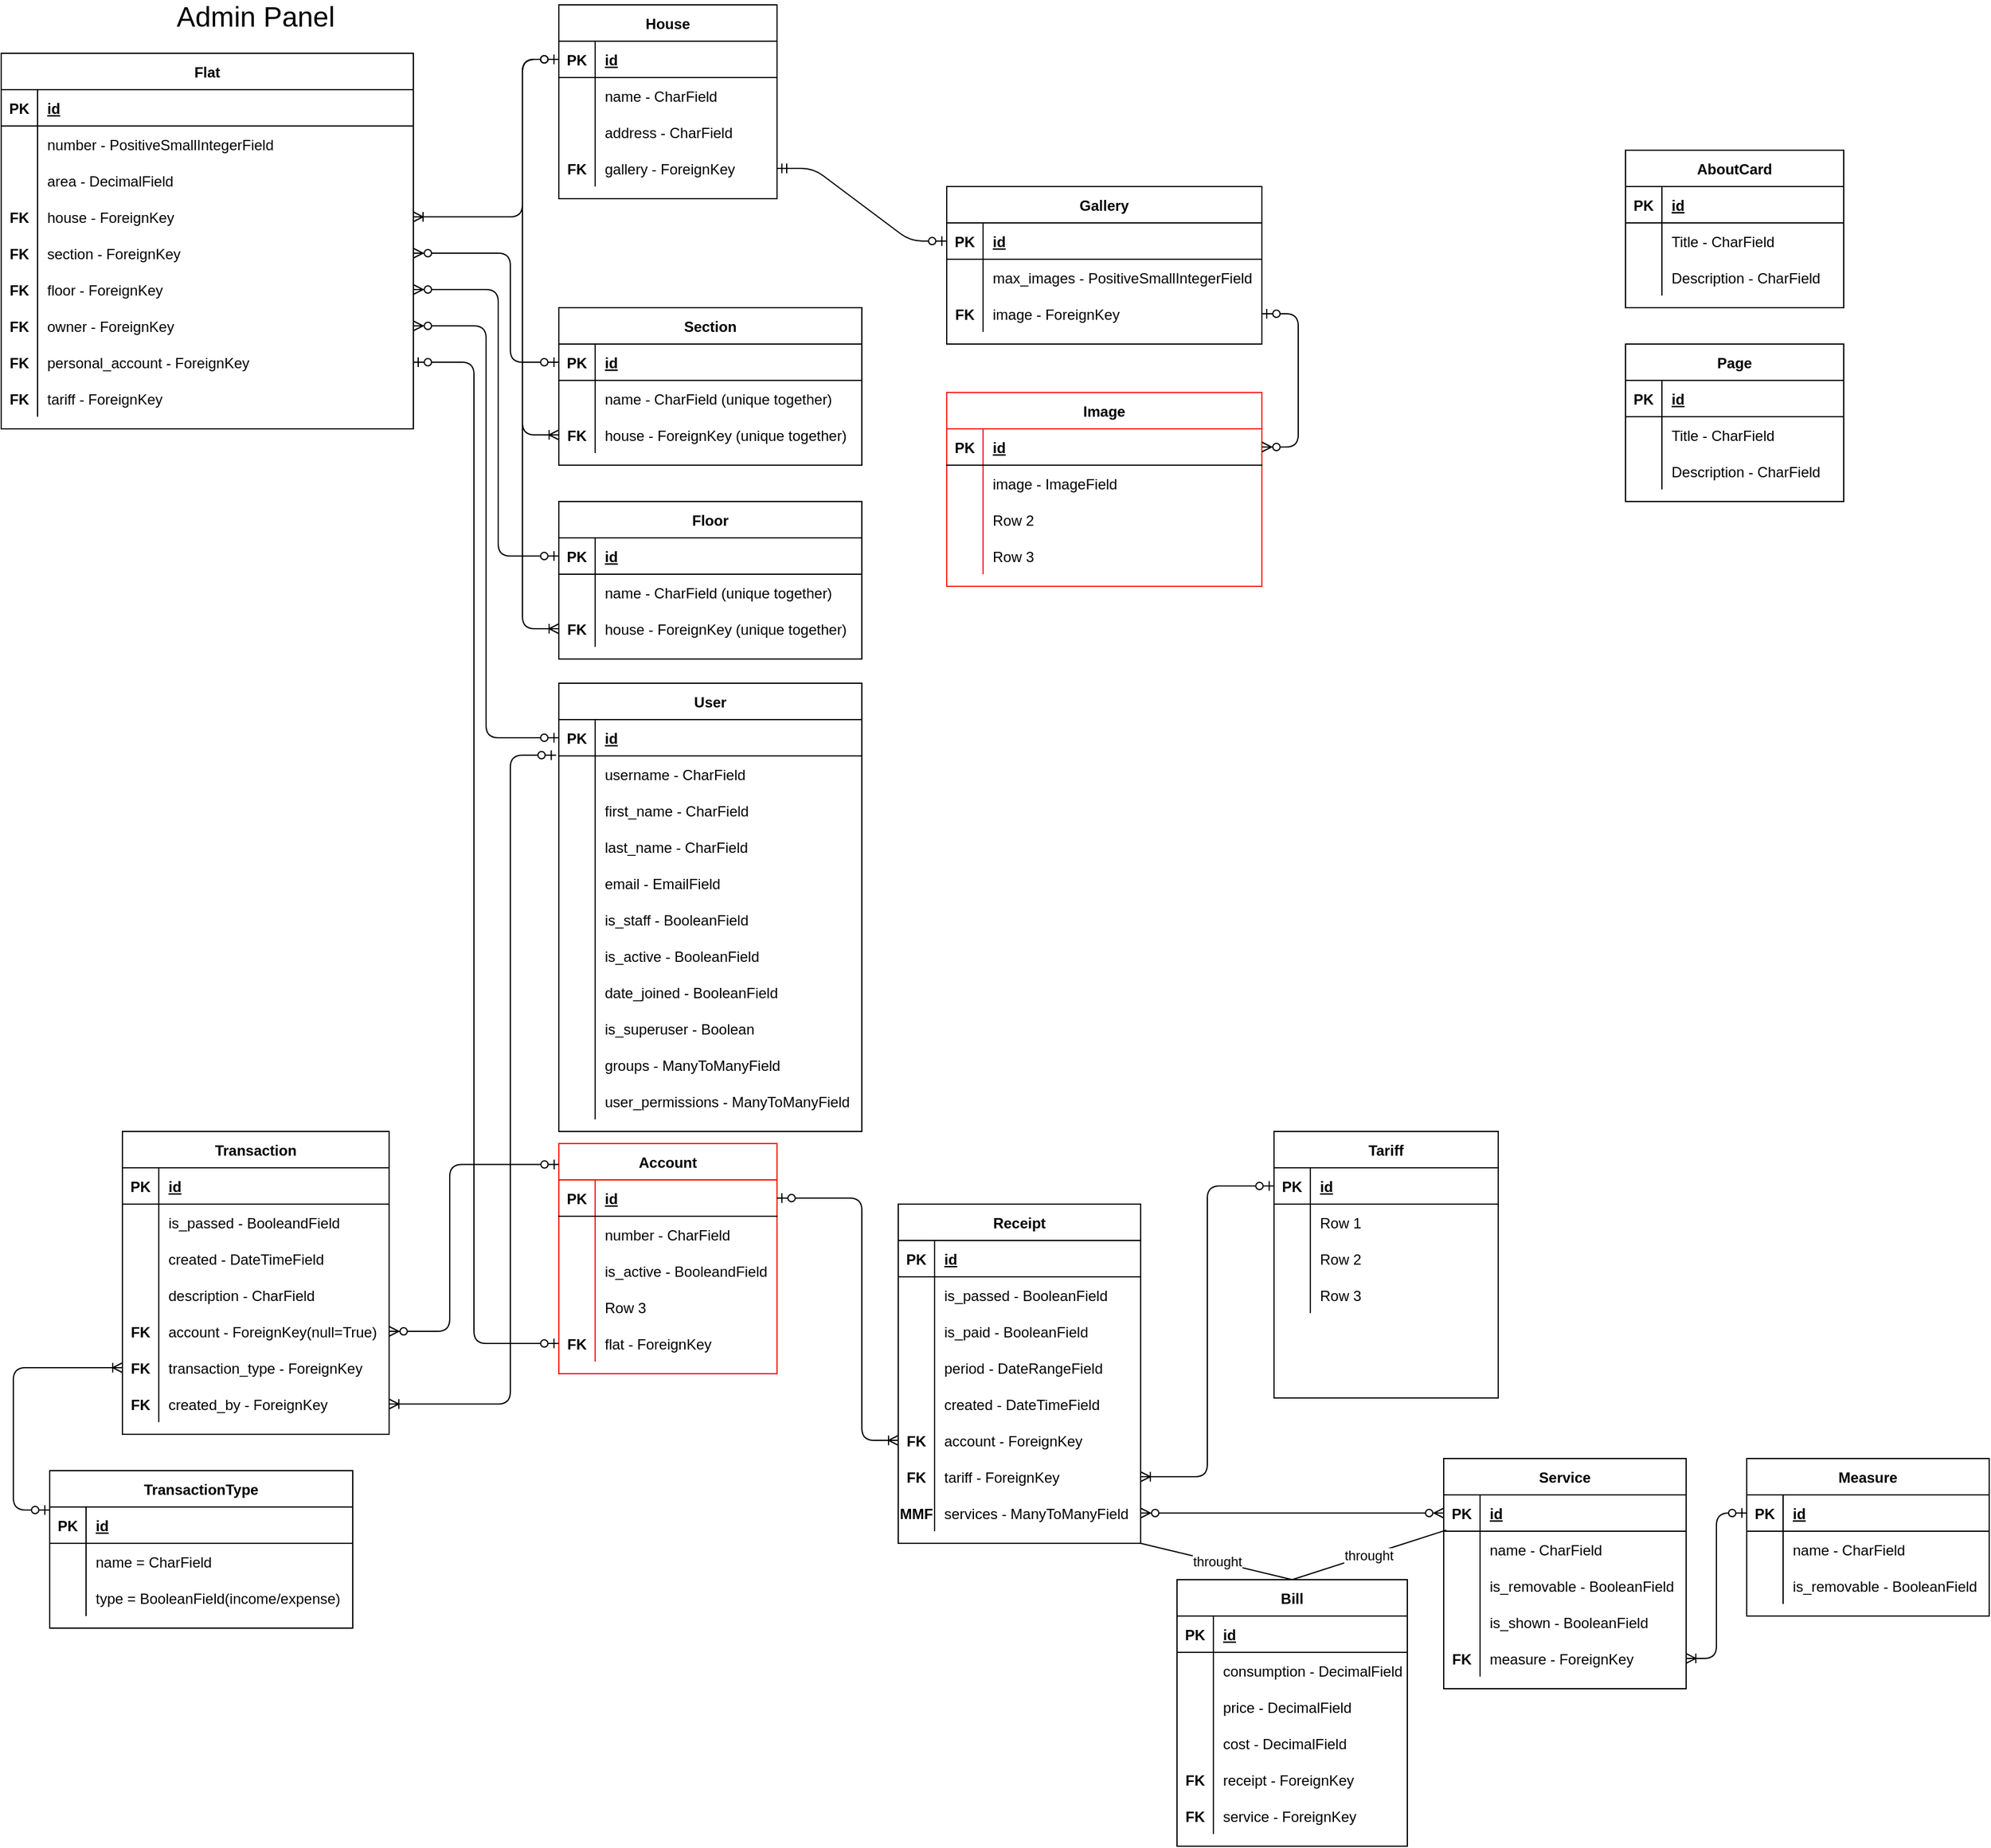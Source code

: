 <mxfile version="14.6.13" type="device"><diagram id="R2lEEEUBdFMjLlhIrx00" name="Page-1"><mxGraphModel dx="1675" dy="939" grid="1" gridSize="10" guides="1" tooltips="1" connect="1" arrows="1" fold="1" page="1" pageScale="1" pageWidth="850" pageHeight="1100" math="0" shadow="0" extFonts="Permanent Marker^https://fonts.googleapis.com/css?family=Permanent+Marker"><root><mxCell id="0"/><mxCell id="1" parent="0"/><mxCell id="PxoyzZppylZhse1H5BM7-1" value="AboutCard" style="shape=table;startSize=30;container=1;collapsible=1;childLayout=tableLayout;fixedRows=1;rowLines=0;fontStyle=1;align=center;resizeLast=1;" vertex="1" parent="1"><mxGeometry x="1360" y="140" width="180" height="130" as="geometry"/></mxCell><mxCell id="PxoyzZppylZhse1H5BM7-2" value="" style="shape=partialRectangle;collapsible=0;dropTarget=0;pointerEvents=0;fillColor=none;top=0;left=0;bottom=1;right=0;points=[[0,0.5],[1,0.5]];portConstraint=eastwest;" vertex="1" parent="PxoyzZppylZhse1H5BM7-1"><mxGeometry y="30" width="180" height="30" as="geometry"/></mxCell><mxCell id="PxoyzZppylZhse1H5BM7-3" value="PK" style="shape=partialRectangle;connectable=0;fillColor=none;top=0;left=0;bottom=0;right=0;fontStyle=1;overflow=hidden;" vertex="1" parent="PxoyzZppylZhse1H5BM7-2"><mxGeometry width="30" height="30" as="geometry"/></mxCell><mxCell id="PxoyzZppylZhse1H5BM7-4" value="id" style="shape=partialRectangle;connectable=0;fillColor=none;top=0;left=0;bottom=0;right=0;align=left;spacingLeft=6;fontStyle=5;overflow=hidden;" vertex="1" parent="PxoyzZppylZhse1H5BM7-2"><mxGeometry x="30" width="150" height="30" as="geometry"/></mxCell><mxCell id="PxoyzZppylZhse1H5BM7-5" value="" style="shape=partialRectangle;collapsible=0;dropTarget=0;pointerEvents=0;fillColor=none;top=0;left=0;bottom=0;right=0;points=[[0,0.5],[1,0.5]];portConstraint=eastwest;" vertex="1" parent="PxoyzZppylZhse1H5BM7-1"><mxGeometry y="60" width="180" height="30" as="geometry"/></mxCell><mxCell id="PxoyzZppylZhse1H5BM7-6" value="" style="shape=partialRectangle;connectable=0;fillColor=none;top=0;left=0;bottom=0;right=0;editable=1;overflow=hidden;" vertex="1" parent="PxoyzZppylZhse1H5BM7-5"><mxGeometry width="30" height="30" as="geometry"/></mxCell><mxCell id="PxoyzZppylZhse1H5BM7-7" value="Title - CharField" style="shape=partialRectangle;connectable=0;fillColor=none;top=0;left=0;bottom=0;right=0;align=left;spacingLeft=6;overflow=hidden;" vertex="1" parent="PxoyzZppylZhse1H5BM7-5"><mxGeometry x="30" width="150" height="30" as="geometry"/></mxCell><mxCell id="PxoyzZppylZhse1H5BM7-8" value="" style="shape=partialRectangle;collapsible=0;dropTarget=0;pointerEvents=0;fillColor=none;top=0;left=0;bottom=0;right=0;points=[[0,0.5],[1,0.5]];portConstraint=eastwest;" vertex="1" parent="PxoyzZppylZhse1H5BM7-1"><mxGeometry y="90" width="180" height="30" as="geometry"/></mxCell><mxCell id="PxoyzZppylZhse1H5BM7-9" value="" style="shape=partialRectangle;connectable=0;fillColor=none;top=0;left=0;bottom=0;right=0;editable=1;overflow=hidden;" vertex="1" parent="PxoyzZppylZhse1H5BM7-8"><mxGeometry width="30" height="30" as="geometry"/></mxCell><mxCell id="PxoyzZppylZhse1H5BM7-10" value="Description - CharField" style="shape=partialRectangle;connectable=0;fillColor=none;top=0;left=0;bottom=0;right=0;align=left;spacingLeft=6;overflow=hidden;" vertex="1" parent="PxoyzZppylZhse1H5BM7-8"><mxGeometry x="30" width="150" height="30" as="geometry"/></mxCell><mxCell id="PxoyzZppylZhse1H5BM7-24" value="Page" style="shape=table;startSize=30;container=1;collapsible=1;childLayout=tableLayout;fixedRows=1;rowLines=0;fontStyle=1;align=center;resizeLast=1;" vertex="1" parent="1"><mxGeometry x="1360" y="300" width="180" height="130" as="geometry"/></mxCell><mxCell id="PxoyzZppylZhse1H5BM7-25" value="" style="shape=partialRectangle;collapsible=0;dropTarget=0;pointerEvents=0;fillColor=none;top=0;left=0;bottom=1;right=0;points=[[0,0.5],[1,0.5]];portConstraint=eastwest;" vertex="1" parent="PxoyzZppylZhse1H5BM7-24"><mxGeometry y="30" width="180" height="30" as="geometry"/></mxCell><mxCell id="PxoyzZppylZhse1H5BM7-26" value="PK" style="shape=partialRectangle;connectable=0;fillColor=none;top=0;left=0;bottom=0;right=0;fontStyle=1;overflow=hidden;" vertex="1" parent="PxoyzZppylZhse1H5BM7-25"><mxGeometry width="30" height="30" as="geometry"/></mxCell><mxCell id="PxoyzZppylZhse1H5BM7-27" value="id" style="shape=partialRectangle;connectable=0;fillColor=none;top=0;left=0;bottom=0;right=0;align=left;spacingLeft=6;fontStyle=5;overflow=hidden;" vertex="1" parent="PxoyzZppylZhse1H5BM7-25"><mxGeometry x="30" width="150" height="30" as="geometry"/></mxCell><mxCell id="PxoyzZppylZhse1H5BM7-28" value="" style="shape=partialRectangle;collapsible=0;dropTarget=0;pointerEvents=0;fillColor=none;top=0;left=0;bottom=0;right=0;points=[[0,0.5],[1,0.5]];portConstraint=eastwest;" vertex="1" parent="PxoyzZppylZhse1H5BM7-24"><mxGeometry y="60" width="180" height="30" as="geometry"/></mxCell><mxCell id="PxoyzZppylZhse1H5BM7-29" value="" style="shape=partialRectangle;connectable=0;fillColor=none;top=0;left=0;bottom=0;right=0;editable=1;overflow=hidden;" vertex="1" parent="PxoyzZppylZhse1H5BM7-28"><mxGeometry width="30" height="30" as="geometry"/></mxCell><mxCell id="PxoyzZppylZhse1H5BM7-30" value="Title - CharField" style="shape=partialRectangle;connectable=0;fillColor=none;top=0;left=0;bottom=0;right=0;align=left;spacingLeft=6;overflow=hidden;" vertex="1" parent="PxoyzZppylZhse1H5BM7-28"><mxGeometry x="30" width="150" height="30" as="geometry"/></mxCell><mxCell id="PxoyzZppylZhse1H5BM7-31" value="" style="shape=partialRectangle;collapsible=0;dropTarget=0;pointerEvents=0;fillColor=none;top=0;left=0;bottom=0;right=0;points=[[0,0.5],[1,0.5]];portConstraint=eastwest;" vertex="1" parent="PxoyzZppylZhse1H5BM7-24"><mxGeometry y="90" width="180" height="30" as="geometry"/></mxCell><mxCell id="PxoyzZppylZhse1H5BM7-32" value="" style="shape=partialRectangle;connectable=0;fillColor=none;top=0;left=0;bottom=0;right=0;editable=1;overflow=hidden;" vertex="1" parent="PxoyzZppylZhse1H5BM7-31"><mxGeometry width="30" height="30" as="geometry"/></mxCell><mxCell id="PxoyzZppylZhse1H5BM7-33" value="Description - CharField" style="shape=partialRectangle;connectable=0;fillColor=none;top=0;left=0;bottom=0;right=0;align=left;spacingLeft=6;overflow=hidden;" vertex="1" parent="PxoyzZppylZhse1H5BM7-31"><mxGeometry x="30" width="150" height="30" as="geometry"/></mxCell><mxCell id="PxoyzZppylZhse1H5BM7-34" value="Flat" style="shape=table;startSize=30;container=1;collapsible=1;childLayout=tableLayout;fixedRows=1;rowLines=0;fontStyle=1;align=center;resizeLast=1;" vertex="1" parent="1"><mxGeometry x="20" y="60" width="340" height="310" as="geometry"/></mxCell><mxCell id="PxoyzZppylZhse1H5BM7-35" value="" style="shape=partialRectangle;collapsible=0;dropTarget=0;pointerEvents=0;fillColor=none;top=0;left=0;bottom=1;right=0;points=[[0,0.5],[1,0.5]];portConstraint=eastwest;" vertex="1" parent="PxoyzZppylZhse1H5BM7-34"><mxGeometry y="30" width="340" height="30" as="geometry"/></mxCell><mxCell id="PxoyzZppylZhse1H5BM7-36" value="PK" style="shape=partialRectangle;connectable=0;fillColor=none;top=0;left=0;bottom=0;right=0;fontStyle=1;overflow=hidden;" vertex="1" parent="PxoyzZppylZhse1H5BM7-35"><mxGeometry width="30" height="30" as="geometry"/></mxCell><mxCell id="PxoyzZppylZhse1H5BM7-37" value="id" style="shape=partialRectangle;connectable=0;fillColor=none;top=0;left=0;bottom=0;right=0;align=left;spacingLeft=6;fontStyle=5;overflow=hidden;" vertex="1" parent="PxoyzZppylZhse1H5BM7-35"><mxGeometry x="30" width="310" height="30" as="geometry"/></mxCell><mxCell id="PxoyzZppylZhse1H5BM7-38" value="" style="shape=partialRectangle;collapsible=0;dropTarget=0;pointerEvents=0;fillColor=none;top=0;left=0;bottom=0;right=0;points=[[0,0.5],[1,0.5]];portConstraint=eastwest;" vertex="1" parent="PxoyzZppylZhse1H5BM7-34"><mxGeometry y="60" width="340" height="30" as="geometry"/></mxCell><mxCell id="PxoyzZppylZhse1H5BM7-39" value="" style="shape=partialRectangle;connectable=0;fillColor=none;top=0;left=0;bottom=0;right=0;editable=1;overflow=hidden;" vertex="1" parent="PxoyzZppylZhse1H5BM7-38"><mxGeometry width="30" height="30" as="geometry"/></mxCell><mxCell id="PxoyzZppylZhse1H5BM7-40" value="number - PositiveSmallIntegerField" style="shape=partialRectangle;connectable=0;fillColor=none;top=0;left=0;bottom=0;right=0;align=left;spacingLeft=6;overflow=hidden;" vertex="1" parent="PxoyzZppylZhse1H5BM7-38"><mxGeometry x="30" width="310" height="30" as="geometry"/></mxCell><mxCell id="PxoyzZppylZhse1H5BM7-66" value="" style="shape=partialRectangle;collapsible=0;dropTarget=0;pointerEvents=0;fillColor=none;top=0;left=0;bottom=0;right=0;points=[[0,0.5],[1,0.5]];portConstraint=eastwest;" vertex="1" parent="PxoyzZppylZhse1H5BM7-34"><mxGeometry y="90" width="340" height="30" as="geometry"/></mxCell><mxCell id="PxoyzZppylZhse1H5BM7-67" value="" style="shape=partialRectangle;connectable=0;fillColor=none;top=0;left=0;bottom=0;right=0;editable=1;overflow=hidden;" vertex="1" parent="PxoyzZppylZhse1H5BM7-66"><mxGeometry width="30" height="30" as="geometry"/></mxCell><mxCell id="PxoyzZppylZhse1H5BM7-68" value="area - DecimalField" style="shape=partialRectangle;connectable=0;fillColor=none;top=0;left=0;bottom=0;right=0;align=left;spacingLeft=6;overflow=hidden;" vertex="1" parent="PxoyzZppylZhse1H5BM7-66"><mxGeometry x="30" width="310" height="30" as="geometry"/></mxCell><mxCell id="PxoyzZppylZhse1H5BM7-51" value="" style="shape=partialRectangle;collapsible=0;dropTarget=0;pointerEvents=0;fillColor=none;top=0;left=0;bottom=0;right=0;points=[[0,0.5],[1,0.5]];portConstraint=eastwest;" vertex="1" parent="PxoyzZppylZhse1H5BM7-34"><mxGeometry y="120" width="340" height="30" as="geometry"/></mxCell><mxCell id="PxoyzZppylZhse1H5BM7-52" value="FK" style="shape=partialRectangle;connectable=0;fillColor=none;top=0;left=0;bottom=0;right=0;fontStyle=1;overflow=hidden;" vertex="1" parent="PxoyzZppylZhse1H5BM7-51"><mxGeometry width="30" height="30" as="geometry"/></mxCell><mxCell id="PxoyzZppylZhse1H5BM7-53" value="house - ForeignKey" style="shape=partialRectangle;connectable=0;fillColor=none;top=0;left=0;bottom=0;right=0;align=left;spacingLeft=6;fontStyle=0;overflow=hidden;" vertex="1" parent="PxoyzZppylZhse1H5BM7-51"><mxGeometry x="30" width="310" height="30" as="geometry"/></mxCell><mxCell id="PxoyzZppylZhse1H5BM7-54" value="" style="shape=partialRectangle;collapsible=0;dropTarget=0;pointerEvents=0;fillColor=none;top=0;left=0;bottom=0;right=0;points=[[0,0.5],[1,0.5]];portConstraint=eastwest;" vertex="1" parent="PxoyzZppylZhse1H5BM7-34"><mxGeometry y="150" width="340" height="30" as="geometry"/></mxCell><mxCell id="PxoyzZppylZhse1H5BM7-55" value="FK" style="shape=partialRectangle;connectable=0;fillColor=none;top=0;left=0;bottom=0;right=0;fontStyle=1;overflow=hidden;" vertex="1" parent="PxoyzZppylZhse1H5BM7-54"><mxGeometry width="30" height="30" as="geometry"/></mxCell><mxCell id="PxoyzZppylZhse1H5BM7-56" value="section - ForeignKey" style="shape=partialRectangle;connectable=0;fillColor=none;top=0;left=0;bottom=0;right=0;align=left;spacingLeft=6;fontStyle=0;overflow=hidden;" vertex="1" parent="PxoyzZppylZhse1H5BM7-54"><mxGeometry x="30" width="310" height="30" as="geometry"/></mxCell><mxCell id="PxoyzZppylZhse1H5BM7-57" value="" style="shape=partialRectangle;collapsible=0;dropTarget=0;pointerEvents=0;fillColor=none;top=0;left=0;bottom=0;right=0;points=[[0,0.5],[1,0.5]];portConstraint=eastwest;" vertex="1" parent="PxoyzZppylZhse1H5BM7-34"><mxGeometry y="180" width="340" height="30" as="geometry"/></mxCell><mxCell id="PxoyzZppylZhse1H5BM7-58" value="FK" style="shape=partialRectangle;connectable=0;fillColor=none;top=0;left=0;bottom=0;right=0;fontStyle=1;overflow=hidden;" vertex="1" parent="PxoyzZppylZhse1H5BM7-57"><mxGeometry width="30" height="30" as="geometry"/></mxCell><mxCell id="PxoyzZppylZhse1H5BM7-59" value="floor - ForeignKey" style="shape=partialRectangle;connectable=0;fillColor=none;top=0;left=0;bottom=0;right=0;align=left;spacingLeft=6;fontStyle=0;overflow=hidden;" vertex="1" parent="PxoyzZppylZhse1H5BM7-57"><mxGeometry x="30" width="310" height="30" as="geometry"/></mxCell><mxCell id="PxoyzZppylZhse1H5BM7-60" value="" style="shape=partialRectangle;collapsible=0;dropTarget=0;pointerEvents=0;fillColor=none;top=0;left=0;bottom=0;right=0;points=[[0,0.5],[1,0.5]];portConstraint=eastwest;" vertex="1" parent="PxoyzZppylZhse1H5BM7-34"><mxGeometry y="210" width="340" height="30" as="geometry"/></mxCell><mxCell id="PxoyzZppylZhse1H5BM7-61" value="FK" style="shape=partialRectangle;connectable=0;fillColor=none;top=0;left=0;bottom=0;right=0;fontStyle=1;overflow=hidden;" vertex="1" parent="PxoyzZppylZhse1H5BM7-60"><mxGeometry width="30" height="30" as="geometry"/></mxCell><mxCell id="PxoyzZppylZhse1H5BM7-62" value="owner - ForeignKey" style="shape=partialRectangle;connectable=0;fillColor=none;top=0;left=0;bottom=0;right=0;align=left;spacingLeft=6;fontStyle=0;overflow=hidden;" vertex="1" parent="PxoyzZppylZhse1H5BM7-60"><mxGeometry x="30" width="310" height="30" as="geometry"/></mxCell><mxCell id="PxoyzZppylZhse1H5BM7-63" value="" style="shape=partialRectangle;collapsible=0;dropTarget=0;pointerEvents=0;fillColor=none;top=0;left=0;bottom=0;right=0;points=[[0,0.5],[1,0.5]];portConstraint=eastwest;" vertex="1" parent="PxoyzZppylZhse1H5BM7-34"><mxGeometry y="240" width="340" height="30" as="geometry"/></mxCell><mxCell id="PxoyzZppylZhse1H5BM7-64" value="FK" style="shape=partialRectangle;connectable=0;fillColor=none;top=0;left=0;bottom=0;right=0;fontStyle=1;overflow=hidden;" vertex="1" parent="PxoyzZppylZhse1H5BM7-63"><mxGeometry width="30" height="30" as="geometry"/></mxCell><mxCell id="PxoyzZppylZhse1H5BM7-65" value="personal_account - ForeignKey" style="shape=partialRectangle;connectable=0;fillColor=none;top=0;left=0;bottom=0;right=0;align=left;spacingLeft=6;fontStyle=0;overflow=hidden;" vertex="1" parent="PxoyzZppylZhse1H5BM7-63"><mxGeometry x="30" width="310" height="30" as="geometry"/></mxCell><mxCell id="PxoyzZppylZhse1H5BM7-69" value="" style="shape=partialRectangle;collapsible=0;dropTarget=0;pointerEvents=0;fillColor=none;top=0;left=0;bottom=0;right=0;points=[[0,0.5],[1,0.5]];portConstraint=eastwest;" vertex="1" parent="PxoyzZppylZhse1H5BM7-34"><mxGeometry y="270" width="340" height="30" as="geometry"/></mxCell><mxCell id="PxoyzZppylZhse1H5BM7-70" value="FK" style="shape=partialRectangle;connectable=0;fillColor=none;top=0;left=0;bottom=0;right=0;fontStyle=1;overflow=hidden;" vertex="1" parent="PxoyzZppylZhse1H5BM7-69"><mxGeometry width="30" height="30" as="geometry"/></mxCell><mxCell id="PxoyzZppylZhse1H5BM7-71" value="tariff - ForeignKey" style="shape=partialRectangle;connectable=0;fillColor=none;top=0;left=0;bottom=0;right=0;align=left;spacingLeft=6;fontStyle=0;overflow=hidden;" vertex="1" parent="PxoyzZppylZhse1H5BM7-69"><mxGeometry x="30" width="310" height="30" as="geometry"/></mxCell><mxCell id="PxoyzZppylZhse1H5BM7-48" value="&lt;font style=&quot;font-size: 23px&quot;&gt;Admin Panel&lt;/font&gt;" style="text;html=1;strokeColor=none;fillColor=none;align=center;verticalAlign=middle;whiteSpace=wrap;rounded=0;" vertex="1" parent="1"><mxGeometry x="130" y="20" width="200" height="20" as="geometry"/></mxCell><mxCell id="PxoyzZppylZhse1H5BM7-72" value="House" style="shape=table;startSize=30;container=1;collapsible=1;childLayout=tableLayout;fixedRows=1;rowLines=0;fontStyle=1;align=center;resizeLast=1;" vertex="1" parent="1"><mxGeometry x="480" y="20" width="180" height="160" as="geometry"/></mxCell><mxCell id="PxoyzZppylZhse1H5BM7-73" value="" style="shape=partialRectangle;collapsible=0;dropTarget=0;pointerEvents=0;fillColor=none;top=0;left=0;bottom=1;right=0;points=[[0,0.5],[1,0.5]];portConstraint=eastwest;" vertex="1" parent="PxoyzZppylZhse1H5BM7-72"><mxGeometry y="30" width="180" height="30" as="geometry"/></mxCell><mxCell id="PxoyzZppylZhse1H5BM7-74" value="PK" style="shape=partialRectangle;connectable=0;fillColor=none;top=0;left=0;bottom=0;right=0;fontStyle=1;overflow=hidden;" vertex="1" parent="PxoyzZppylZhse1H5BM7-73"><mxGeometry width="30" height="30" as="geometry"/></mxCell><mxCell id="PxoyzZppylZhse1H5BM7-75" value="id" style="shape=partialRectangle;connectable=0;fillColor=none;top=0;left=0;bottom=0;right=0;align=left;spacingLeft=6;fontStyle=5;overflow=hidden;" vertex="1" parent="PxoyzZppylZhse1H5BM7-73"><mxGeometry x="30" width="150" height="30" as="geometry"/></mxCell><mxCell id="PxoyzZppylZhse1H5BM7-76" value="" style="shape=partialRectangle;collapsible=0;dropTarget=0;pointerEvents=0;fillColor=none;top=0;left=0;bottom=0;right=0;points=[[0,0.5],[1,0.5]];portConstraint=eastwest;" vertex="1" parent="PxoyzZppylZhse1H5BM7-72"><mxGeometry y="60" width="180" height="30" as="geometry"/></mxCell><mxCell id="PxoyzZppylZhse1H5BM7-77" value="" style="shape=partialRectangle;connectable=0;fillColor=none;top=0;left=0;bottom=0;right=0;editable=1;overflow=hidden;" vertex="1" parent="PxoyzZppylZhse1H5BM7-76"><mxGeometry width="30" height="30" as="geometry"/></mxCell><mxCell id="PxoyzZppylZhse1H5BM7-78" value="name - CharField" style="shape=partialRectangle;connectable=0;fillColor=none;top=0;left=0;bottom=0;right=0;align=left;spacingLeft=6;overflow=hidden;" vertex="1" parent="PxoyzZppylZhse1H5BM7-76"><mxGeometry x="30" width="150" height="30" as="geometry"/></mxCell><mxCell id="PxoyzZppylZhse1H5BM7-79" value="" style="shape=partialRectangle;collapsible=0;dropTarget=0;pointerEvents=0;fillColor=none;top=0;left=0;bottom=0;right=0;points=[[0,0.5],[1,0.5]];portConstraint=eastwest;" vertex="1" parent="PxoyzZppylZhse1H5BM7-72"><mxGeometry y="90" width="180" height="30" as="geometry"/></mxCell><mxCell id="PxoyzZppylZhse1H5BM7-80" value="" style="shape=partialRectangle;connectable=0;fillColor=none;top=0;left=0;bottom=0;right=0;editable=1;overflow=hidden;" vertex="1" parent="PxoyzZppylZhse1H5BM7-79"><mxGeometry width="30" height="30" as="geometry"/></mxCell><mxCell id="PxoyzZppylZhse1H5BM7-81" value="address - CharField" style="shape=partialRectangle;connectable=0;fillColor=none;top=0;left=0;bottom=0;right=0;align=left;spacingLeft=6;overflow=hidden;" vertex="1" parent="PxoyzZppylZhse1H5BM7-79"><mxGeometry x="30" width="150" height="30" as="geometry"/></mxCell><mxCell id="PxoyzZppylZhse1H5BM7-93" value="" style="shape=partialRectangle;collapsible=0;dropTarget=0;pointerEvents=0;fillColor=none;top=0;left=0;bottom=0;right=0;points=[[0,0.5],[1,0.5]];portConstraint=eastwest;" vertex="1" parent="PxoyzZppylZhse1H5BM7-72"><mxGeometry y="120" width="180" height="30" as="geometry"/></mxCell><mxCell id="PxoyzZppylZhse1H5BM7-94" value="FK" style="shape=partialRectangle;connectable=0;fillColor=none;top=0;left=0;bottom=0;right=0;fontStyle=1;overflow=hidden;" vertex="1" parent="PxoyzZppylZhse1H5BM7-93"><mxGeometry width="30" height="30" as="geometry"/></mxCell><mxCell id="PxoyzZppylZhse1H5BM7-95" value="gallery - ForeignKey" style="shape=partialRectangle;connectable=0;fillColor=none;top=0;left=0;bottom=0;right=0;align=left;spacingLeft=6;fontStyle=0;overflow=hidden;" vertex="1" parent="PxoyzZppylZhse1H5BM7-93"><mxGeometry x="30" width="150" height="30" as="geometry"/></mxCell><mxCell id="PxoyzZppylZhse1H5BM7-96" value="Gallery" style="shape=table;startSize=30;container=1;collapsible=1;childLayout=tableLayout;fixedRows=1;rowLines=0;fontStyle=1;align=center;resizeLast=1;" vertex="1" parent="1"><mxGeometry x="800" y="170" width="260" height="130" as="geometry"/></mxCell><mxCell id="PxoyzZppylZhse1H5BM7-97" value="" style="shape=partialRectangle;collapsible=0;dropTarget=0;pointerEvents=0;fillColor=none;top=0;left=0;bottom=1;right=0;points=[[0,0.5],[1,0.5]];portConstraint=eastwest;" vertex="1" parent="PxoyzZppylZhse1H5BM7-96"><mxGeometry y="30" width="260" height="30" as="geometry"/></mxCell><mxCell id="PxoyzZppylZhse1H5BM7-98" value="PK" style="shape=partialRectangle;connectable=0;fillColor=none;top=0;left=0;bottom=0;right=0;fontStyle=1;overflow=hidden;" vertex="1" parent="PxoyzZppylZhse1H5BM7-97"><mxGeometry width="30" height="30" as="geometry"/></mxCell><mxCell id="PxoyzZppylZhse1H5BM7-99" value="id" style="shape=partialRectangle;connectable=0;fillColor=none;top=0;left=0;bottom=0;right=0;align=left;spacingLeft=6;fontStyle=5;overflow=hidden;" vertex="1" parent="PxoyzZppylZhse1H5BM7-97"><mxGeometry x="30" width="230" height="30" as="geometry"/></mxCell><mxCell id="PxoyzZppylZhse1H5BM7-109" value="" style="shape=partialRectangle;collapsible=0;dropTarget=0;pointerEvents=0;fillColor=none;top=0;left=0;bottom=0;right=0;points=[[0,0.5],[1,0.5]];portConstraint=eastwest;" vertex="1" parent="PxoyzZppylZhse1H5BM7-96"><mxGeometry y="60" width="260" height="30" as="geometry"/></mxCell><mxCell id="PxoyzZppylZhse1H5BM7-110" value="" style="shape=partialRectangle;connectable=0;fillColor=none;top=0;left=0;bottom=0;right=0;editable=1;overflow=hidden;" vertex="1" parent="PxoyzZppylZhse1H5BM7-109"><mxGeometry width="30" height="30" as="geometry"/></mxCell><mxCell id="PxoyzZppylZhse1H5BM7-111" value="max_images - PositiveSmallIntegerField" style="shape=partialRectangle;connectable=0;fillColor=none;top=0;left=0;bottom=0;right=0;align=left;spacingLeft=6;overflow=hidden;" vertex="1" parent="PxoyzZppylZhse1H5BM7-109"><mxGeometry x="30" width="230" height="30" as="geometry"/></mxCell><mxCell id="PxoyzZppylZhse1H5BM7-112" value="" style="shape=partialRectangle;collapsible=0;dropTarget=0;pointerEvents=0;fillColor=none;top=0;left=0;bottom=0;right=0;points=[[0,0.5],[1,0.5]];portConstraint=eastwest;" vertex="1" parent="PxoyzZppylZhse1H5BM7-96"><mxGeometry y="90" width="260" height="30" as="geometry"/></mxCell><mxCell id="PxoyzZppylZhse1H5BM7-113" value="FK" style="shape=partialRectangle;connectable=0;fillColor=none;top=0;left=0;bottom=0;right=0;fontStyle=1;overflow=hidden;" vertex="1" parent="PxoyzZppylZhse1H5BM7-112"><mxGeometry width="30" height="30" as="geometry"/></mxCell><mxCell id="PxoyzZppylZhse1H5BM7-114" value="image - ForeignKey" style="shape=partialRectangle;connectable=0;fillColor=none;top=0;left=0;bottom=0;right=0;align=left;spacingLeft=6;fontStyle=0;overflow=hidden;" vertex="1" parent="PxoyzZppylZhse1H5BM7-112"><mxGeometry x="30" width="230" height="30" as="geometry"/></mxCell><mxCell id="PxoyzZppylZhse1H5BM7-116" value="" style="edgeStyle=elbowEdgeStyle;fontSize=12;html=1;endArrow=ERoneToMany;startArrow=ERzeroToOne;exitX=0;exitY=0.5;exitDx=0;exitDy=0;entryX=1;entryY=0.5;entryDx=0;entryDy=0;" edge="1" parent="1" source="PxoyzZppylZhse1H5BM7-73" target="PxoyzZppylZhse1H5BM7-51"><mxGeometry width="100" height="100" relative="1" as="geometry"><mxPoint x="130" y="590" as="sourcePoint"/><mxPoint x="230" y="490" as="targetPoint"/><Array as="points"><mxPoint x="450" y="130"/></Array></mxGeometry></mxCell><mxCell id="PxoyzZppylZhse1H5BM7-118" value="Image" style="shape=table;startSize=30;container=1;collapsible=1;childLayout=tableLayout;fixedRows=1;rowLines=0;fontStyle=1;align=center;resizeLast=1;strokeColor=#FF1C1C;" vertex="1" parent="1"><mxGeometry x="800" y="340" width="260" height="160" as="geometry"/></mxCell><mxCell id="PxoyzZppylZhse1H5BM7-119" value="" style="shape=partialRectangle;collapsible=0;dropTarget=0;pointerEvents=0;fillColor=none;top=0;left=0;bottom=1;right=0;points=[[0,0.5],[1,0.5]];portConstraint=eastwest;" vertex="1" parent="PxoyzZppylZhse1H5BM7-118"><mxGeometry y="30" width="260" height="30" as="geometry"/></mxCell><mxCell id="PxoyzZppylZhse1H5BM7-120" value="PK" style="shape=partialRectangle;connectable=0;fillColor=none;top=0;left=0;bottom=0;right=0;fontStyle=1;overflow=hidden;" vertex="1" parent="PxoyzZppylZhse1H5BM7-119"><mxGeometry width="30" height="30" as="geometry"/></mxCell><mxCell id="PxoyzZppylZhse1H5BM7-121" value="id" style="shape=partialRectangle;connectable=0;fillColor=none;top=0;left=0;bottom=0;right=0;align=left;spacingLeft=6;fontStyle=5;overflow=hidden;" vertex="1" parent="PxoyzZppylZhse1H5BM7-119"><mxGeometry x="30" width="230" height="30" as="geometry"/></mxCell><mxCell id="PxoyzZppylZhse1H5BM7-122" value="" style="shape=partialRectangle;collapsible=0;dropTarget=0;pointerEvents=0;fillColor=none;top=0;left=0;bottom=0;right=0;points=[[0,0.5],[1,0.5]];portConstraint=eastwest;" vertex="1" parent="PxoyzZppylZhse1H5BM7-118"><mxGeometry y="60" width="260" height="30" as="geometry"/></mxCell><mxCell id="PxoyzZppylZhse1H5BM7-123" value="" style="shape=partialRectangle;connectable=0;fillColor=none;top=0;left=0;bottom=0;right=0;editable=1;overflow=hidden;" vertex="1" parent="PxoyzZppylZhse1H5BM7-122"><mxGeometry width="30" height="30" as="geometry"/></mxCell><mxCell id="PxoyzZppylZhse1H5BM7-124" value="image - ImageField" style="shape=partialRectangle;connectable=0;fillColor=none;top=0;left=0;bottom=0;right=0;align=left;spacingLeft=6;overflow=hidden;" vertex="1" parent="PxoyzZppylZhse1H5BM7-122"><mxGeometry x="30" width="230" height="30" as="geometry"/></mxCell><mxCell id="PxoyzZppylZhse1H5BM7-125" value="" style="shape=partialRectangle;collapsible=0;dropTarget=0;pointerEvents=0;fillColor=none;top=0;left=0;bottom=0;right=0;points=[[0,0.5],[1,0.5]];portConstraint=eastwest;" vertex="1" parent="PxoyzZppylZhse1H5BM7-118"><mxGeometry y="90" width="260" height="30" as="geometry"/></mxCell><mxCell id="PxoyzZppylZhse1H5BM7-126" value="" style="shape=partialRectangle;connectable=0;fillColor=none;top=0;left=0;bottom=0;right=0;editable=1;overflow=hidden;" vertex="1" parent="PxoyzZppylZhse1H5BM7-125"><mxGeometry width="30" height="30" as="geometry"/></mxCell><mxCell id="PxoyzZppylZhse1H5BM7-127" value="Row 2" style="shape=partialRectangle;connectable=0;fillColor=none;top=0;left=0;bottom=0;right=0;align=left;spacingLeft=6;overflow=hidden;" vertex="1" parent="PxoyzZppylZhse1H5BM7-125"><mxGeometry x="30" width="230" height="30" as="geometry"/></mxCell><mxCell id="PxoyzZppylZhse1H5BM7-128" value="" style="shape=partialRectangle;collapsible=0;dropTarget=0;pointerEvents=0;fillColor=none;top=0;left=0;bottom=0;right=0;points=[[0,0.5],[1,0.5]];portConstraint=eastwest;" vertex="1" parent="PxoyzZppylZhse1H5BM7-118"><mxGeometry y="120" width="260" height="30" as="geometry"/></mxCell><mxCell id="PxoyzZppylZhse1H5BM7-129" value="" style="shape=partialRectangle;connectable=0;fillColor=none;top=0;left=0;bottom=0;right=0;editable=1;overflow=hidden;" vertex="1" parent="PxoyzZppylZhse1H5BM7-128"><mxGeometry width="30" height="30" as="geometry"/></mxCell><mxCell id="PxoyzZppylZhse1H5BM7-130" value="Row 3" style="shape=partialRectangle;connectable=0;fillColor=none;top=0;left=0;bottom=0;right=0;align=left;spacingLeft=6;overflow=hidden;" vertex="1" parent="PxoyzZppylZhse1H5BM7-128"><mxGeometry x="30" width="230" height="30" as="geometry"/></mxCell><mxCell id="PxoyzZppylZhse1H5BM7-131" value="" style="edgeStyle=entityRelationEdgeStyle;fontSize=12;html=1;endArrow=ERzeroToOne;startArrow=ERmandOne;exitX=1;exitY=0.5;exitDx=0;exitDy=0;entryX=0;entryY=0.5;entryDx=0;entryDy=0;" edge="1" parent="1" source="PxoyzZppylZhse1H5BM7-93" target="PxoyzZppylZhse1H5BM7-97"><mxGeometry width="100" height="100" relative="1" as="geometry"><mxPoint x="550" y="520" as="sourcePoint"/><mxPoint x="650" y="420" as="targetPoint"/></mxGeometry></mxCell><mxCell id="PxoyzZppylZhse1H5BM7-133" value="" style="edgeStyle=entityRelationEdgeStyle;fontSize=12;html=1;endArrow=ERzeroToMany;startArrow=ERzeroToOne;entryX=1;entryY=0.5;entryDx=0;entryDy=0;" edge="1" parent="1" source="PxoyzZppylZhse1H5BM7-112" target="PxoyzZppylZhse1H5BM7-119"><mxGeometry width="100" height="100" relative="1" as="geometry"><mxPoint x="700" y="490" as="sourcePoint"/><mxPoint x="800" y="390" as="targetPoint"/></mxGeometry></mxCell><mxCell id="PxoyzZppylZhse1H5BM7-134" value="Section" style="shape=table;startSize=30;container=1;collapsible=1;childLayout=tableLayout;fixedRows=1;rowLines=0;fontStyle=1;align=center;resizeLast=1;" vertex="1" parent="1"><mxGeometry x="480" y="270" width="250" height="130" as="geometry"/></mxCell><mxCell id="PxoyzZppylZhse1H5BM7-135" value="" style="shape=partialRectangle;collapsible=0;dropTarget=0;pointerEvents=0;fillColor=none;top=0;left=0;bottom=1;right=0;points=[[0,0.5],[1,0.5]];portConstraint=eastwest;" vertex="1" parent="PxoyzZppylZhse1H5BM7-134"><mxGeometry y="30" width="250" height="30" as="geometry"/></mxCell><mxCell id="PxoyzZppylZhse1H5BM7-136" value="PK" style="shape=partialRectangle;connectable=0;fillColor=none;top=0;left=0;bottom=0;right=0;fontStyle=1;overflow=hidden;" vertex="1" parent="PxoyzZppylZhse1H5BM7-135"><mxGeometry width="30" height="30" as="geometry"/></mxCell><mxCell id="PxoyzZppylZhse1H5BM7-137" value="id" style="shape=partialRectangle;connectable=0;fillColor=none;top=0;left=0;bottom=0;right=0;align=left;spacingLeft=6;fontStyle=5;overflow=hidden;" vertex="1" parent="PxoyzZppylZhse1H5BM7-135"><mxGeometry x="30" width="220" height="30" as="geometry"/></mxCell><mxCell id="PxoyzZppylZhse1H5BM7-138" value="" style="shape=partialRectangle;collapsible=0;dropTarget=0;pointerEvents=0;fillColor=none;top=0;left=0;bottom=0;right=0;points=[[0,0.5],[1,0.5]];portConstraint=eastwest;" vertex="1" parent="PxoyzZppylZhse1H5BM7-134"><mxGeometry y="60" width="250" height="30" as="geometry"/></mxCell><mxCell id="PxoyzZppylZhse1H5BM7-139" value="" style="shape=partialRectangle;connectable=0;fillColor=none;top=0;left=0;bottom=0;right=0;editable=1;overflow=hidden;" vertex="1" parent="PxoyzZppylZhse1H5BM7-138"><mxGeometry width="30" height="30" as="geometry"/></mxCell><mxCell id="PxoyzZppylZhse1H5BM7-140" value="name - CharField (unique together)" style="shape=partialRectangle;connectable=0;fillColor=none;top=0;left=0;bottom=0;right=0;align=left;spacingLeft=6;overflow=hidden;" vertex="1" parent="PxoyzZppylZhse1H5BM7-138"><mxGeometry x="30" width="220" height="30" as="geometry"/></mxCell><mxCell id="PxoyzZppylZhse1H5BM7-147" value="" style="shape=partialRectangle;collapsible=0;dropTarget=0;pointerEvents=0;fillColor=none;top=0;left=0;bottom=0;right=0;points=[[0,0.5],[1,0.5]];portConstraint=eastwest;" vertex="1" parent="PxoyzZppylZhse1H5BM7-134"><mxGeometry y="90" width="250" height="30" as="geometry"/></mxCell><mxCell id="PxoyzZppylZhse1H5BM7-148" value="FK" style="shape=partialRectangle;connectable=0;fillColor=none;top=0;left=0;bottom=0;right=0;fontStyle=1;overflow=hidden;" vertex="1" parent="PxoyzZppylZhse1H5BM7-147"><mxGeometry width="30" height="30" as="geometry"/></mxCell><mxCell id="PxoyzZppylZhse1H5BM7-149" value="house - ForeignKey (unique together)" style="shape=partialRectangle;connectable=0;fillColor=none;top=0;left=0;bottom=0;right=0;align=left;spacingLeft=6;fontStyle=0;overflow=hidden;" vertex="1" parent="PxoyzZppylZhse1H5BM7-147"><mxGeometry x="30" width="220" height="30" as="geometry"/></mxCell><mxCell id="PxoyzZppylZhse1H5BM7-151" value="" style="edgeStyle=elbowEdgeStyle;fontSize=12;html=1;endArrow=ERzeroToMany;startArrow=ERzeroToOne;exitX=0;exitY=0.5;exitDx=0;exitDy=0;entryX=1;entryY=0.5;entryDx=0;entryDy=0;endFill=1;" edge="1" parent="1" source="PxoyzZppylZhse1H5BM7-135" target="PxoyzZppylZhse1H5BM7-54"><mxGeometry width="100" height="100" relative="1" as="geometry"><mxPoint x="320" y="660" as="sourcePoint"/><mxPoint x="420" y="560" as="targetPoint"/><Array as="points"><mxPoint x="440" y="270"/></Array></mxGeometry></mxCell><mxCell id="PxoyzZppylZhse1H5BM7-153" value="" style="edgeStyle=orthogonalEdgeStyle;fontSize=12;html=1;endArrow=ERoneToMany;startArrow=ERzeroToOne;entryX=0;entryY=0.5;entryDx=0;entryDy=0;exitX=0;exitY=0.5;exitDx=0;exitDy=0;" edge="1" parent="1" source="PxoyzZppylZhse1H5BM7-73" target="PxoyzZppylZhse1H5BM7-147"><mxGeometry width="100" height="100" relative="1" as="geometry"><mxPoint x="200" y="610" as="sourcePoint"/><mxPoint x="300" y="510" as="targetPoint"/><Array as="points"><mxPoint x="450" y="65"/><mxPoint x="450" y="375"/></Array></mxGeometry></mxCell><mxCell id="PxoyzZppylZhse1H5BM7-154" value="Floor" style="shape=table;startSize=30;container=1;collapsible=1;childLayout=tableLayout;fixedRows=1;rowLines=0;fontStyle=1;align=center;resizeLast=1;" vertex="1" parent="1"><mxGeometry x="480" y="430" width="250" height="130" as="geometry"/></mxCell><mxCell id="PxoyzZppylZhse1H5BM7-155" value="" style="shape=partialRectangle;collapsible=0;dropTarget=0;pointerEvents=0;fillColor=none;top=0;left=0;bottom=1;right=0;points=[[0,0.5],[1,0.5]];portConstraint=eastwest;" vertex="1" parent="PxoyzZppylZhse1H5BM7-154"><mxGeometry y="30" width="250" height="30" as="geometry"/></mxCell><mxCell id="PxoyzZppylZhse1H5BM7-156" value="PK" style="shape=partialRectangle;connectable=0;fillColor=none;top=0;left=0;bottom=0;right=0;fontStyle=1;overflow=hidden;" vertex="1" parent="PxoyzZppylZhse1H5BM7-155"><mxGeometry width="30" height="30" as="geometry"/></mxCell><mxCell id="PxoyzZppylZhse1H5BM7-157" value="id" style="shape=partialRectangle;connectable=0;fillColor=none;top=0;left=0;bottom=0;right=0;align=left;spacingLeft=6;fontStyle=5;overflow=hidden;" vertex="1" parent="PxoyzZppylZhse1H5BM7-155"><mxGeometry x="30" width="220" height="30" as="geometry"/></mxCell><mxCell id="PxoyzZppylZhse1H5BM7-161" value="" style="shape=partialRectangle;collapsible=0;dropTarget=0;pointerEvents=0;fillColor=none;top=0;left=0;bottom=0;right=0;points=[[0,0.5],[1,0.5]];portConstraint=eastwest;" vertex="1" parent="PxoyzZppylZhse1H5BM7-154"><mxGeometry y="60" width="250" height="30" as="geometry"/></mxCell><mxCell id="PxoyzZppylZhse1H5BM7-162" value="" style="shape=partialRectangle;connectable=0;fillColor=none;top=0;left=0;bottom=0;right=0;editable=1;overflow=hidden;" vertex="1" parent="PxoyzZppylZhse1H5BM7-161"><mxGeometry width="30" height="30" as="geometry"/></mxCell><mxCell id="PxoyzZppylZhse1H5BM7-163" value="name - CharField (unique together)" style="shape=partialRectangle;connectable=0;fillColor=none;top=0;left=0;bottom=0;right=0;align=left;spacingLeft=6;overflow=hidden;" vertex="1" parent="PxoyzZppylZhse1H5BM7-161"><mxGeometry x="30" width="220" height="30" as="geometry"/></mxCell><mxCell id="PxoyzZppylZhse1H5BM7-167" value="" style="shape=partialRectangle;collapsible=0;dropTarget=0;pointerEvents=0;fillColor=none;top=0;left=0;bottom=0;right=0;points=[[0,0.5],[1,0.5]];portConstraint=eastwest;" vertex="1" parent="PxoyzZppylZhse1H5BM7-154"><mxGeometry y="90" width="250" height="30" as="geometry"/></mxCell><mxCell id="PxoyzZppylZhse1H5BM7-168" value="FK" style="shape=partialRectangle;connectable=0;fillColor=none;top=0;left=0;bottom=0;right=0;fontStyle=1;overflow=hidden;" vertex="1" parent="PxoyzZppylZhse1H5BM7-167"><mxGeometry width="30" height="30" as="geometry"/></mxCell><mxCell id="PxoyzZppylZhse1H5BM7-169" value="house - ForeignKey (unique together)" style="shape=partialRectangle;connectable=0;fillColor=none;top=0;left=0;bottom=0;right=0;align=left;spacingLeft=6;fontStyle=0;overflow=hidden;" vertex="1" parent="PxoyzZppylZhse1H5BM7-167"><mxGeometry x="30" width="220" height="30" as="geometry"/></mxCell><mxCell id="PxoyzZppylZhse1H5BM7-170" value="" style="edgeStyle=elbowEdgeStyle;fontSize=12;html=1;endArrow=ERoneToMany;startArrow=ERzeroToOne;entryX=0;entryY=0.5;entryDx=0;entryDy=0;exitX=0;exitY=0.5;exitDx=0;exitDy=0;" edge="1" parent="1" source="PxoyzZppylZhse1H5BM7-73" target="PxoyzZppylZhse1H5BM7-167"><mxGeometry width="100" height="100" relative="1" as="geometry"><mxPoint x="250" y="740" as="sourcePoint"/><mxPoint x="350" y="640" as="targetPoint"/><Array as="points"><mxPoint x="450" y="310"/></Array></mxGeometry></mxCell><mxCell id="PxoyzZppylZhse1H5BM7-171" value="User" style="shape=table;startSize=30;container=1;collapsible=1;childLayout=tableLayout;fixedRows=1;rowLines=0;fontStyle=1;align=center;resizeLast=1;" vertex="1" parent="1"><mxGeometry x="480" y="580" width="250" height="370" as="geometry"/></mxCell><mxCell id="PxoyzZppylZhse1H5BM7-172" value="" style="shape=partialRectangle;collapsible=0;dropTarget=0;pointerEvents=0;fillColor=none;top=0;left=0;bottom=1;right=0;points=[[0,0.5],[1,0.5]];portConstraint=eastwest;" vertex="1" parent="PxoyzZppylZhse1H5BM7-171"><mxGeometry y="30" width="250" height="30" as="geometry"/></mxCell><mxCell id="PxoyzZppylZhse1H5BM7-173" value="PK" style="shape=partialRectangle;connectable=0;fillColor=none;top=0;left=0;bottom=0;right=0;fontStyle=1;overflow=hidden;" vertex="1" parent="PxoyzZppylZhse1H5BM7-172"><mxGeometry width="30" height="30" as="geometry"/></mxCell><mxCell id="PxoyzZppylZhse1H5BM7-174" value="id" style="shape=partialRectangle;connectable=0;fillColor=none;top=0;left=0;bottom=0;right=0;align=left;spacingLeft=6;fontStyle=5;overflow=hidden;" vertex="1" parent="PxoyzZppylZhse1H5BM7-172"><mxGeometry x="30" width="220" height="30" as="geometry"/></mxCell><mxCell id="PxoyzZppylZhse1H5BM7-175" value="" style="shape=partialRectangle;collapsible=0;dropTarget=0;pointerEvents=0;fillColor=none;top=0;left=0;bottom=0;right=0;points=[[0,0.5],[1,0.5]];portConstraint=eastwest;" vertex="1" parent="PxoyzZppylZhse1H5BM7-171"><mxGeometry y="60" width="250" height="30" as="geometry"/></mxCell><mxCell id="PxoyzZppylZhse1H5BM7-176" value="" style="shape=partialRectangle;connectable=0;fillColor=none;top=0;left=0;bottom=0;right=0;editable=1;overflow=hidden;" vertex="1" parent="PxoyzZppylZhse1H5BM7-175"><mxGeometry width="30" height="30" as="geometry"/></mxCell><mxCell id="PxoyzZppylZhse1H5BM7-177" value="username - CharField" style="shape=partialRectangle;connectable=0;fillColor=none;top=0;left=0;bottom=0;right=0;align=left;spacingLeft=6;overflow=hidden;" vertex="1" parent="PxoyzZppylZhse1H5BM7-175"><mxGeometry x="30" width="220" height="30" as="geometry"/></mxCell><mxCell id="PxoyzZppylZhse1H5BM7-178" value="" style="shape=partialRectangle;collapsible=0;dropTarget=0;pointerEvents=0;fillColor=none;top=0;left=0;bottom=0;right=0;points=[[0,0.5],[1,0.5]];portConstraint=eastwest;" vertex="1" parent="PxoyzZppylZhse1H5BM7-171"><mxGeometry y="90" width="250" height="30" as="geometry"/></mxCell><mxCell id="PxoyzZppylZhse1H5BM7-179" value="" style="shape=partialRectangle;connectable=0;fillColor=none;top=0;left=0;bottom=0;right=0;editable=1;overflow=hidden;" vertex="1" parent="PxoyzZppylZhse1H5BM7-178"><mxGeometry width="30" height="30" as="geometry"/></mxCell><mxCell id="PxoyzZppylZhse1H5BM7-180" value="first_name - CharField" style="shape=partialRectangle;connectable=0;fillColor=none;top=0;left=0;bottom=0;right=0;align=left;spacingLeft=6;overflow=hidden;" vertex="1" parent="PxoyzZppylZhse1H5BM7-178"><mxGeometry x="30" width="220" height="30" as="geometry"/></mxCell><mxCell id="PxoyzZppylZhse1H5BM7-181" value="" style="shape=partialRectangle;collapsible=0;dropTarget=0;pointerEvents=0;fillColor=none;top=0;left=0;bottom=0;right=0;points=[[0,0.5],[1,0.5]];portConstraint=eastwest;" vertex="1" parent="PxoyzZppylZhse1H5BM7-171"><mxGeometry y="120" width="250" height="30" as="geometry"/></mxCell><mxCell id="PxoyzZppylZhse1H5BM7-182" value="" style="shape=partialRectangle;connectable=0;fillColor=none;top=0;left=0;bottom=0;right=0;editable=1;overflow=hidden;" vertex="1" parent="PxoyzZppylZhse1H5BM7-181"><mxGeometry width="30" height="30" as="geometry"/></mxCell><mxCell id="PxoyzZppylZhse1H5BM7-183" value="last_name - CharField" style="shape=partialRectangle;connectable=0;fillColor=none;top=0;left=0;bottom=0;right=0;align=left;spacingLeft=6;overflow=hidden;" vertex="1" parent="PxoyzZppylZhse1H5BM7-181"><mxGeometry x="30" width="220" height="30" as="geometry"/></mxCell><mxCell id="PxoyzZppylZhse1H5BM7-187" value="" style="shape=partialRectangle;collapsible=0;dropTarget=0;pointerEvents=0;fillColor=none;top=0;left=0;bottom=0;right=0;points=[[0,0.5],[1,0.5]];portConstraint=eastwest;" vertex="1" parent="PxoyzZppylZhse1H5BM7-171"><mxGeometry y="150" width="250" height="30" as="geometry"/></mxCell><mxCell id="PxoyzZppylZhse1H5BM7-188" value="" style="shape=partialRectangle;connectable=0;fillColor=none;top=0;left=0;bottom=0;right=0;editable=1;overflow=hidden;" vertex="1" parent="PxoyzZppylZhse1H5BM7-187"><mxGeometry width="30" height="30" as="geometry"/></mxCell><mxCell id="PxoyzZppylZhse1H5BM7-189" value="email - EmailField" style="shape=partialRectangle;connectable=0;fillColor=none;top=0;left=0;bottom=0;right=0;align=left;spacingLeft=6;overflow=hidden;" vertex="1" parent="PxoyzZppylZhse1H5BM7-187"><mxGeometry x="30" width="220" height="30" as="geometry"/></mxCell><mxCell id="PxoyzZppylZhse1H5BM7-184" value="" style="shape=partialRectangle;collapsible=0;dropTarget=0;pointerEvents=0;fillColor=none;top=0;left=0;bottom=0;right=0;points=[[0,0.5],[1,0.5]];portConstraint=eastwest;" vertex="1" parent="PxoyzZppylZhse1H5BM7-171"><mxGeometry y="180" width="250" height="30" as="geometry"/></mxCell><mxCell id="PxoyzZppylZhse1H5BM7-185" value="" style="shape=partialRectangle;connectable=0;fillColor=none;top=0;left=0;bottom=0;right=0;editable=1;overflow=hidden;" vertex="1" parent="PxoyzZppylZhse1H5BM7-184"><mxGeometry width="30" height="30" as="geometry"/></mxCell><mxCell id="PxoyzZppylZhse1H5BM7-186" value="is_staff - BooleanField" style="shape=partialRectangle;connectable=0;fillColor=none;top=0;left=0;bottom=0;right=0;align=left;spacingLeft=6;overflow=hidden;" vertex="1" parent="PxoyzZppylZhse1H5BM7-184"><mxGeometry x="30" width="220" height="30" as="geometry"/></mxCell><mxCell id="PxoyzZppylZhse1H5BM7-193" value="" style="shape=partialRectangle;collapsible=0;dropTarget=0;pointerEvents=0;fillColor=none;top=0;left=0;bottom=0;right=0;points=[[0,0.5],[1,0.5]];portConstraint=eastwest;" vertex="1" parent="PxoyzZppylZhse1H5BM7-171"><mxGeometry y="210" width="250" height="30" as="geometry"/></mxCell><mxCell id="PxoyzZppylZhse1H5BM7-194" value="" style="shape=partialRectangle;connectable=0;fillColor=none;top=0;left=0;bottom=0;right=0;editable=1;overflow=hidden;" vertex="1" parent="PxoyzZppylZhse1H5BM7-193"><mxGeometry width="30" height="30" as="geometry"/></mxCell><mxCell id="PxoyzZppylZhse1H5BM7-195" value="is_active - BooleanField" style="shape=partialRectangle;connectable=0;fillColor=none;top=0;left=0;bottom=0;right=0;align=left;spacingLeft=6;overflow=hidden;" vertex="1" parent="PxoyzZppylZhse1H5BM7-193"><mxGeometry x="30" width="220" height="30" as="geometry"/></mxCell><mxCell id="PxoyzZppylZhse1H5BM7-190" value="" style="shape=partialRectangle;collapsible=0;dropTarget=0;pointerEvents=0;fillColor=none;top=0;left=0;bottom=0;right=0;points=[[0,0.5],[1,0.5]];portConstraint=eastwest;" vertex="1" parent="PxoyzZppylZhse1H5BM7-171"><mxGeometry y="240" width="250" height="30" as="geometry"/></mxCell><mxCell id="PxoyzZppylZhse1H5BM7-191" value="" style="shape=partialRectangle;connectable=0;fillColor=none;top=0;left=0;bottom=0;right=0;editable=1;overflow=hidden;" vertex="1" parent="PxoyzZppylZhse1H5BM7-190"><mxGeometry width="30" height="30" as="geometry"/></mxCell><mxCell id="PxoyzZppylZhse1H5BM7-192" value="date_joined - BooleanField" style="shape=partialRectangle;connectable=0;fillColor=none;top=0;left=0;bottom=0;right=0;align=left;spacingLeft=6;overflow=hidden;" vertex="1" parent="PxoyzZppylZhse1H5BM7-190"><mxGeometry x="30" width="220" height="30" as="geometry"/></mxCell><mxCell id="PxoyzZppylZhse1H5BM7-196" value="" style="shape=partialRectangle;collapsible=0;dropTarget=0;pointerEvents=0;fillColor=none;top=0;left=0;bottom=0;right=0;points=[[0,0.5],[1,0.5]];portConstraint=eastwest;" vertex="1" parent="PxoyzZppylZhse1H5BM7-171"><mxGeometry y="270" width="250" height="30" as="geometry"/></mxCell><mxCell id="PxoyzZppylZhse1H5BM7-197" value="" style="shape=partialRectangle;connectable=0;fillColor=none;top=0;left=0;bottom=0;right=0;editable=1;overflow=hidden;" vertex="1" parent="PxoyzZppylZhse1H5BM7-196"><mxGeometry width="30" height="30" as="geometry"/></mxCell><mxCell id="PxoyzZppylZhse1H5BM7-198" value="is_superuser - Boolean " style="shape=partialRectangle;connectable=0;fillColor=none;top=0;left=0;bottom=0;right=0;align=left;spacingLeft=6;overflow=hidden;" vertex="1" parent="PxoyzZppylZhse1H5BM7-196"><mxGeometry x="30" width="220" height="30" as="geometry"/></mxCell><mxCell id="PxoyzZppylZhse1H5BM7-199" value="" style="shape=partialRectangle;collapsible=0;dropTarget=0;pointerEvents=0;fillColor=none;top=0;left=0;bottom=0;right=0;points=[[0,0.5],[1,0.5]];portConstraint=eastwest;" vertex="1" parent="PxoyzZppylZhse1H5BM7-171"><mxGeometry y="300" width="250" height="30" as="geometry"/></mxCell><mxCell id="PxoyzZppylZhse1H5BM7-200" value="" style="shape=partialRectangle;connectable=0;fillColor=none;top=0;left=0;bottom=0;right=0;editable=1;overflow=hidden;" vertex="1" parent="PxoyzZppylZhse1H5BM7-199"><mxGeometry width="30" height="30" as="geometry"/></mxCell><mxCell id="PxoyzZppylZhse1H5BM7-201" value="groups - ManyToManyField" style="shape=partialRectangle;connectable=0;fillColor=none;top=0;left=0;bottom=0;right=0;align=left;spacingLeft=6;overflow=hidden;" vertex="1" parent="PxoyzZppylZhse1H5BM7-199"><mxGeometry x="30" width="220" height="30" as="geometry"/></mxCell><mxCell id="PxoyzZppylZhse1H5BM7-202" value="" style="shape=partialRectangle;collapsible=0;dropTarget=0;pointerEvents=0;fillColor=none;top=0;left=0;bottom=0;right=0;points=[[0,0.5],[1,0.5]];portConstraint=eastwest;" vertex="1" parent="PxoyzZppylZhse1H5BM7-171"><mxGeometry y="330" width="250" height="30" as="geometry"/></mxCell><mxCell id="PxoyzZppylZhse1H5BM7-203" value="" style="shape=partialRectangle;connectable=0;fillColor=none;top=0;left=0;bottom=0;right=0;editable=1;overflow=hidden;" vertex="1" parent="PxoyzZppylZhse1H5BM7-202"><mxGeometry width="30" height="30" as="geometry"/></mxCell><mxCell id="PxoyzZppylZhse1H5BM7-204" value="user_permissions - ManyToManyField" style="shape=partialRectangle;connectable=0;fillColor=none;top=0;left=0;bottom=0;right=0;align=left;spacingLeft=6;overflow=hidden;" vertex="1" parent="PxoyzZppylZhse1H5BM7-202"><mxGeometry x="30" width="220" height="30" as="geometry"/></mxCell><mxCell id="PxoyzZppylZhse1H5BM7-206" value="" style="edgeStyle=elbowEdgeStyle;fontSize=12;html=1;endArrow=ERzeroToMany;startArrow=ERzeroToOne;exitX=0;exitY=0.5;exitDx=0;exitDy=0;" edge="1" parent="1" source="PxoyzZppylZhse1H5BM7-172" target="PxoyzZppylZhse1H5BM7-60"><mxGeometry width="100" height="100" relative="1" as="geometry"><mxPoint x="140" y="800" as="sourcePoint"/><mxPoint x="380" y="460" as="targetPoint"/></mxGeometry></mxCell><mxCell id="PxoyzZppylZhse1H5BM7-207" value="" style="edgeStyle=elbowEdgeStyle;fontSize=12;html=1;endArrow=ERzeroToMany;startArrow=ERzeroToOne;exitX=0;exitY=0.5;exitDx=0;exitDy=0;entryX=1;entryY=0.5;entryDx=0;entryDy=0;" edge="1" parent="1" source="PxoyzZppylZhse1H5BM7-155" target="PxoyzZppylZhse1H5BM7-57"><mxGeometry width="100" height="100" relative="1" as="geometry"><mxPoint x="200" y="550" as="sourcePoint"/><mxPoint x="300" y="450" as="targetPoint"/><Array as="points"><mxPoint x="430" y="360"/></Array></mxGeometry></mxCell><mxCell id="PxoyzZppylZhse1H5BM7-208" value="Account" style="shape=table;startSize=30;container=1;collapsible=1;childLayout=tableLayout;fixedRows=1;rowLines=0;fontStyle=1;align=center;resizeLast=1;strokeColor=#FF0000;" vertex="1" parent="1"><mxGeometry x="480" y="960" width="180" height="190" as="geometry"/></mxCell><mxCell id="PxoyzZppylZhse1H5BM7-209" value="" style="shape=partialRectangle;collapsible=0;dropTarget=0;pointerEvents=0;fillColor=none;top=0;left=0;bottom=1;right=0;points=[[0,0.5],[1,0.5]];portConstraint=eastwest;" vertex="1" parent="PxoyzZppylZhse1H5BM7-208"><mxGeometry y="30" width="180" height="30" as="geometry"/></mxCell><mxCell id="PxoyzZppylZhse1H5BM7-210" value="PK" style="shape=partialRectangle;connectable=0;fillColor=none;top=0;left=0;bottom=0;right=0;fontStyle=1;overflow=hidden;" vertex="1" parent="PxoyzZppylZhse1H5BM7-209"><mxGeometry width="30" height="30" as="geometry"/></mxCell><mxCell id="PxoyzZppylZhse1H5BM7-211" value="id" style="shape=partialRectangle;connectable=0;fillColor=none;top=0;left=0;bottom=0;right=0;align=left;spacingLeft=6;fontStyle=5;overflow=hidden;" vertex="1" parent="PxoyzZppylZhse1H5BM7-209"><mxGeometry x="30" width="150" height="30" as="geometry"/></mxCell><mxCell id="PxoyzZppylZhse1H5BM7-212" value="" style="shape=partialRectangle;collapsible=0;dropTarget=0;pointerEvents=0;fillColor=none;top=0;left=0;bottom=0;right=0;points=[[0,0.5],[1,0.5]];portConstraint=eastwest;" vertex="1" parent="PxoyzZppylZhse1H5BM7-208"><mxGeometry y="60" width="180" height="30" as="geometry"/></mxCell><mxCell id="PxoyzZppylZhse1H5BM7-213" value="" style="shape=partialRectangle;connectable=0;fillColor=none;top=0;left=0;bottom=0;right=0;editable=1;overflow=hidden;" vertex="1" parent="PxoyzZppylZhse1H5BM7-212"><mxGeometry width="30" height="30" as="geometry"/></mxCell><mxCell id="PxoyzZppylZhse1H5BM7-214" value="number - CharField" style="shape=partialRectangle;connectable=0;fillColor=none;top=0;left=0;bottom=0;right=0;align=left;spacingLeft=6;overflow=hidden;" vertex="1" parent="PxoyzZppylZhse1H5BM7-212"><mxGeometry x="30" width="150" height="30" as="geometry"/></mxCell><mxCell id="PxoyzZppylZhse1H5BM7-215" value="" style="shape=partialRectangle;collapsible=0;dropTarget=0;pointerEvents=0;fillColor=none;top=0;left=0;bottom=0;right=0;points=[[0,0.5],[1,0.5]];portConstraint=eastwest;" vertex="1" parent="PxoyzZppylZhse1H5BM7-208"><mxGeometry y="90" width="180" height="30" as="geometry"/></mxCell><mxCell id="PxoyzZppylZhse1H5BM7-216" value="" style="shape=partialRectangle;connectable=0;fillColor=none;top=0;left=0;bottom=0;right=0;editable=1;overflow=hidden;" vertex="1" parent="PxoyzZppylZhse1H5BM7-215"><mxGeometry width="30" height="30" as="geometry"/></mxCell><mxCell id="PxoyzZppylZhse1H5BM7-217" value="is_active - BooleandField" style="shape=partialRectangle;connectable=0;fillColor=none;top=0;left=0;bottom=0;right=0;align=left;spacingLeft=6;overflow=hidden;" vertex="1" parent="PxoyzZppylZhse1H5BM7-215"><mxGeometry x="30" width="150" height="30" as="geometry"/></mxCell><mxCell id="PxoyzZppylZhse1H5BM7-218" value="" style="shape=partialRectangle;collapsible=0;dropTarget=0;pointerEvents=0;fillColor=none;top=0;left=0;bottom=0;right=0;points=[[0,0.5],[1,0.5]];portConstraint=eastwest;" vertex="1" parent="PxoyzZppylZhse1H5BM7-208"><mxGeometry y="120" width="180" height="30" as="geometry"/></mxCell><mxCell id="PxoyzZppylZhse1H5BM7-219" value="" style="shape=partialRectangle;connectable=0;fillColor=none;top=0;left=0;bottom=0;right=0;editable=1;overflow=hidden;" vertex="1" parent="PxoyzZppylZhse1H5BM7-218"><mxGeometry width="30" height="30" as="geometry"/></mxCell><mxCell id="PxoyzZppylZhse1H5BM7-220" value="Row 3" style="shape=partialRectangle;connectable=0;fillColor=none;top=0;left=0;bottom=0;right=0;align=left;spacingLeft=6;overflow=hidden;" vertex="1" parent="PxoyzZppylZhse1H5BM7-218"><mxGeometry x="30" width="150" height="30" as="geometry"/></mxCell><mxCell id="PxoyzZppylZhse1H5BM7-221" value="" style="shape=partialRectangle;collapsible=0;dropTarget=0;pointerEvents=0;fillColor=none;top=0;left=0;bottom=0;right=0;points=[[0,0.5],[1,0.5]];portConstraint=eastwest;" vertex="1" parent="PxoyzZppylZhse1H5BM7-208"><mxGeometry y="150" width="180" height="30" as="geometry"/></mxCell><mxCell id="PxoyzZppylZhse1H5BM7-222" value="FK" style="shape=partialRectangle;connectable=0;fillColor=none;top=0;left=0;bottom=0;right=0;fontStyle=1;overflow=hidden;" vertex="1" parent="PxoyzZppylZhse1H5BM7-221"><mxGeometry width="30" height="30" as="geometry"/></mxCell><mxCell id="PxoyzZppylZhse1H5BM7-223" value="flat - ForeignKey" style="shape=partialRectangle;connectable=0;fillColor=none;top=0;left=0;bottom=0;right=0;align=left;spacingLeft=6;fontStyle=0;overflow=hidden;" vertex="1" parent="PxoyzZppylZhse1H5BM7-221"><mxGeometry x="30" width="150" height="30" as="geometry"/></mxCell><mxCell id="PxoyzZppylZhse1H5BM7-224" value="" style="edgeStyle=elbowEdgeStyle;fontSize=12;html=1;endArrow=ERzeroToOne;startArrow=ERzeroToOne;startFill=1;entryX=0;entryY=0.5;entryDx=0;entryDy=0;exitX=1;exitY=0.5;exitDx=0;exitDy=0;" edge="1" parent="1" source="PxoyzZppylZhse1H5BM7-63" target="PxoyzZppylZhse1H5BM7-221"><mxGeometry width="100" height="100" relative="1" as="geometry"><mxPoint x="270" y="460" as="sourcePoint"/><mxPoint x="310" y="960" as="targetPoint"/><Array as="points"><mxPoint x="410" y="740"/></Array></mxGeometry></mxCell><mxCell id="PxoyzZppylZhse1H5BM7-225" value="Receipt" style="shape=table;startSize=30;container=1;collapsible=1;childLayout=tableLayout;fixedRows=1;rowLines=0;fontStyle=1;align=center;resizeLast=1;" vertex="1" parent="1"><mxGeometry x="760" y="1010" width="200" height="280" as="geometry"/></mxCell><mxCell id="PxoyzZppylZhse1H5BM7-226" value="" style="shape=partialRectangle;collapsible=0;dropTarget=0;pointerEvents=0;fillColor=none;top=0;left=0;bottom=1;right=0;points=[[0,0.5],[1,0.5]];portConstraint=eastwest;" vertex="1" parent="PxoyzZppylZhse1H5BM7-225"><mxGeometry y="30" width="200" height="30" as="geometry"/></mxCell><mxCell id="PxoyzZppylZhse1H5BM7-227" value="PK" style="shape=partialRectangle;connectable=0;fillColor=none;top=0;left=0;bottom=0;right=0;fontStyle=1;overflow=hidden;" vertex="1" parent="PxoyzZppylZhse1H5BM7-226"><mxGeometry width="30" height="30" as="geometry"/></mxCell><mxCell id="PxoyzZppylZhse1H5BM7-228" value="id" style="shape=partialRectangle;connectable=0;fillColor=none;top=0;left=0;bottom=0;right=0;align=left;spacingLeft=6;fontStyle=5;overflow=hidden;" vertex="1" parent="PxoyzZppylZhse1H5BM7-226"><mxGeometry x="30" width="170" height="30" as="geometry"/></mxCell><mxCell id="PxoyzZppylZhse1H5BM7-229" value="" style="shape=partialRectangle;collapsible=0;dropTarget=0;pointerEvents=0;fillColor=none;top=0;left=0;bottom=0;right=0;points=[[0,0.5],[1,0.5]];portConstraint=eastwest;" vertex="1" parent="PxoyzZppylZhse1H5BM7-225"><mxGeometry y="60" width="200" height="30" as="geometry"/></mxCell><mxCell id="PxoyzZppylZhse1H5BM7-230" value="" style="shape=partialRectangle;connectable=0;fillColor=none;top=0;left=0;bottom=0;right=0;editable=1;overflow=hidden;" vertex="1" parent="PxoyzZppylZhse1H5BM7-229"><mxGeometry width="30" height="30" as="geometry"/></mxCell><mxCell id="PxoyzZppylZhse1H5BM7-231" value="is_passed - BooleanField" style="shape=partialRectangle;connectable=0;fillColor=none;top=0;left=0;bottom=0;right=0;align=left;spacingLeft=6;overflow=hidden;" vertex="1" parent="PxoyzZppylZhse1H5BM7-229"><mxGeometry x="30" width="170" height="30" as="geometry"/></mxCell><mxCell id="PxoyzZppylZhse1H5BM7-232" value="" style="shape=partialRectangle;collapsible=0;dropTarget=0;pointerEvents=0;fillColor=none;top=0;left=0;bottom=0;right=0;points=[[0,0.5],[1,0.5]];portConstraint=eastwest;" vertex="1" parent="PxoyzZppylZhse1H5BM7-225"><mxGeometry y="90" width="200" height="30" as="geometry"/></mxCell><mxCell id="PxoyzZppylZhse1H5BM7-233" value="" style="shape=partialRectangle;connectable=0;fillColor=none;top=0;left=0;bottom=0;right=0;editable=1;overflow=hidden;" vertex="1" parent="PxoyzZppylZhse1H5BM7-232"><mxGeometry width="30" height="30" as="geometry"/></mxCell><mxCell id="PxoyzZppylZhse1H5BM7-234" value="is_paid - BooleanField" style="shape=partialRectangle;connectable=0;fillColor=none;top=0;left=0;bottom=0;right=0;align=left;spacingLeft=6;overflow=hidden;" vertex="1" parent="PxoyzZppylZhse1H5BM7-232"><mxGeometry x="30" width="170" height="30" as="geometry"/></mxCell><mxCell id="PxoyzZppylZhse1H5BM7-235" value="" style="shape=partialRectangle;collapsible=0;dropTarget=0;pointerEvents=0;fillColor=none;top=0;left=0;bottom=0;right=0;points=[[0,0.5],[1,0.5]];portConstraint=eastwest;" vertex="1" parent="PxoyzZppylZhse1H5BM7-225"><mxGeometry y="120" width="200" height="30" as="geometry"/></mxCell><mxCell id="PxoyzZppylZhse1H5BM7-236" value="" style="shape=partialRectangle;connectable=0;fillColor=none;top=0;left=0;bottom=0;right=0;editable=1;overflow=hidden;" vertex="1" parent="PxoyzZppylZhse1H5BM7-235"><mxGeometry width="30" height="30" as="geometry"/></mxCell><mxCell id="PxoyzZppylZhse1H5BM7-237" value="period - DateRangeField " style="shape=partialRectangle;connectable=0;fillColor=none;top=0;left=0;bottom=0;right=0;align=left;spacingLeft=6;overflow=hidden;" vertex="1" parent="PxoyzZppylZhse1H5BM7-235"><mxGeometry x="30" width="170" height="30" as="geometry"/></mxCell><mxCell id="PxoyzZppylZhse1H5BM7-363" value="" style="shape=partialRectangle;collapsible=0;dropTarget=0;pointerEvents=0;fillColor=none;top=0;left=0;bottom=0;right=0;points=[[0,0.5],[1,0.5]];portConstraint=eastwest;" vertex="1" parent="PxoyzZppylZhse1H5BM7-225"><mxGeometry y="150" width="200" height="30" as="geometry"/></mxCell><mxCell id="PxoyzZppylZhse1H5BM7-364" value="" style="shape=partialRectangle;connectable=0;fillColor=none;top=0;left=0;bottom=0;right=0;editable=1;overflow=hidden;" vertex="1" parent="PxoyzZppylZhse1H5BM7-363"><mxGeometry width="30" height="30" as="geometry"/></mxCell><mxCell id="PxoyzZppylZhse1H5BM7-365" value="created - DateTimeField" style="shape=partialRectangle;connectable=0;fillColor=none;top=0;left=0;bottom=0;right=0;align=left;spacingLeft=6;overflow=hidden;" vertex="1" parent="PxoyzZppylZhse1H5BM7-363"><mxGeometry x="30" width="170" height="30" as="geometry"/></mxCell><mxCell id="PxoyzZppylZhse1H5BM7-238" value="" style="shape=partialRectangle;collapsible=0;dropTarget=0;pointerEvents=0;fillColor=none;top=0;left=0;bottom=0;right=0;points=[[0,0.5],[1,0.5]];portConstraint=eastwest;" vertex="1" parent="PxoyzZppylZhse1H5BM7-225"><mxGeometry y="180" width="200" height="30" as="geometry"/></mxCell><mxCell id="PxoyzZppylZhse1H5BM7-239" value="FK" style="shape=partialRectangle;connectable=0;fillColor=none;top=0;left=0;bottom=0;right=0;fontStyle=1;overflow=hidden;" vertex="1" parent="PxoyzZppylZhse1H5BM7-238"><mxGeometry width="30" height="30" as="geometry"/></mxCell><mxCell id="PxoyzZppylZhse1H5BM7-240" value="account - ForeignKey" style="shape=partialRectangle;connectable=0;fillColor=none;top=0;left=0;bottom=0;right=0;align=left;spacingLeft=6;fontStyle=0;overflow=hidden;" vertex="1" parent="PxoyzZppylZhse1H5BM7-238"><mxGeometry x="30" width="170" height="30" as="geometry"/></mxCell><mxCell id="PxoyzZppylZhse1H5BM7-243" value="" style="shape=partialRectangle;collapsible=0;dropTarget=0;pointerEvents=0;fillColor=none;top=0;left=0;bottom=0;right=0;points=[[0,0.5],[1,0.5]];portConstraint=eastwest;" vertex="1" parent="PxoyzZppylZhse1H5BM7-225"><mxGeometry y="210" width="200" height="30" as="geometry"/></mxCell><mxCell id="PxoyzZppylZhse1H5BM7-244" value="FK" style="shape=partialRectangle;connectable=0;fillColor=none;top=0;left=0;bottom=0;right=0;fontStyle=1;overflow=hidden;" vertex="1" parent="PxoyzZppylZhse1H5BM7-243"><mxGeometry width="30" height="30" as="geometry"/></mxCell><mxCell id="PxoyzZppylZhse1H5BM7-245" value="tariff - ForeignKey" style="shape=partialRectangle;connectable=0;fillColor=none;top=0;left=0;bottom=0;right=0;align=left;spacingLeft=6;fontStyle=0;overflow=hidden;" vertex="1" parent="PxoyzZppylZhse1H5BM7-243"><mxGeometry x="30" width="170" height="30" as="geometry"/></mxCell><mxCell id="PxoyzZppylZhse1H5BM7-273" value="" style="shape=partialRectangle;collapsible=0;dropTarget=0;pointerEvents=0;fillColor=none;top=0;left=0;bottom=0;right=0;points=[[0,0.5],[1,0.5]];portConstraint=eastwest;" vertex="1" parent="PxoyzZppylZhse1H5BM7-225"><mxGeometry y="240" width="200" height="30" as="geometry"/></mxCell><mxCell id="PxoyzZppylZhse1H5BM7-274" value="MMF" style="shape=partialRectangle;connectable=0;fillColor=none;top=0;left=0;bottom=0;right=0;fontStyle=1;overflow=hidden;" vertex="1" parent="PxoyzZppylZhse1H5BM7-273"><mxGeometry width="30" height="30" as="geometry"/></mxCell><mxCell id="PxoyzZppylZhse1H5BM7-275" value="services - ManyToManyField" style="shape=partialRectangle;connectable=0;fillColor=none;top=0;left=0;bottom=0;right=0;align=left;spacingLeft=6;fontStyle=0;overflow=hidden;" vertex="1" parent="PxoyzZppylZhse1H5BM7-273"><mxGeometry x="30" width="170" height="30" as="geometry"/></mxCell><mxCell id="PxoyzZppylZhse1H5BM7-241" value="" style="edgeStyle=elbowEdgeStyle;fontSize=12;html=1;endArrow=ERoneToMany;startArrow=ERzeroToOne;entryX=0;entryY=0.5;entryDx=0;entryDy=0;" edge="1" parent="1" target="PxoyzZppylZhse1H5BM7-238"><mxGeometry width="100" height="100" relative="1" as="geometry"><mxPoint x="660" y="1005" as="sourcePoint"/><mxPoint x="450" y="1370" as="targetPoint"/><Array as="points"><mxPoint x="730" y="1160"/><mxPoint x="440" y="1220"/><mxPoint x="430" y="1190"/></Array></mxGeometry></mxCell><mxCell id="PxoyzZppylZhse1H5BM7-246" value="Tariff" style="shape=table;startSize=30;container=1;collapsible=1;childLayout=tableLayout;fixedRows=1;rowLines=0;fontStyle=1;align=center;resizeLast=1;" vertex="1" parent="1"><mxGeometry x="1070" y="950" width="185" height="220" as="geometry"/></mxCell><mxCell id="PxoyzZppylZhse1H5BM7-247" value="" style="shape=partialRectangle;collapsible=0;dropTarget=0;pointerEvents=0;fillColor=none;top=0;left=0;bottom=1;right=0;points=[[0,0.5],[1,0.5]];portConstraint=eastwest;" vertex="1" parent="PxoyzZppylZhse1H5BM7-246"><mxGeometry y="30" width="185" height="30" as="geometry"/></mxCell><mxCell id="PxoyzZppylZhse1H5BM7-248" value="PK" style="shape=partialRectangle;connectable=0;fillColor=none;top=0;left=0;bottom=0;right=0;fontStyle=1;overflow=hidden;" vertex="1" parent="PxoyzZppylZhse1H5BM7-247"><mxGeometry width="30" height="30" as="geometry"/></mxCell><mxCell id="PxoyzZppylZhse1H5BM7-249" value="id" style="shape=partialRectangle;connectable=0;fillColor=none;top=0;left=0;bottom=0;right=0;align=left;spacingLeft=6;fontStyle=5;overflow=hidden;" vertex="1" parent="PxoyzZppylZhse1H5BM7-247"><mxGeometry x="30" width="155" height="30" as="geometry"/></mxCell><mxCell id="PxoyzZppylZhse1H5BM7-250" value="" style="shape=partialRectangle;collapsible=0;dropTarget=0;pointerEvents=0;fillColor=none;top=0;left=0;bottom=0;right=0;points=[[0,0.5],[1,0.5]];portConstraint=eastwest;" vertex="1" parent="PxoyzZppylZhse1H5BM7-246"><mxGeometry y="60" width="185" height="30" as="geometry"/></mxCell><mxCell id="PxoyzZppylZhse1H5BM7-251" value="" style="shape=partialRectangle;connectable=0;fillColor=none;top=0;left=0;bottom=0;right=0;editable=1;overflow=hidden;" vertex="1" parent="PxoyzZppylZhse1H5BM7-250"><mxGeometry width="30" height="30" as="geometry"/></mxCell><mxCell id="PxoyzZppylZhse1H5BM7-252" value="Row 1" style="shape=partialRectangle;connectable=0;fillColor=none;top=0;left=0;bottom=0;right=0;align=left;spacingLeft=6;overflow=hidden;" vertex="1" parent="PxoyzZppylZhse1H5BM7-250"><mxGeometry x="30" width="155" height="30" as="geometry"/></mxCell><mxCell id="PxoyzZppylZhse1H5BM7-253" value="" style="shape=partialRectangle;collapsible=0;dropTarget=0;pointerEvents=0;fillColor=none;top=0;left=0;bottom=0;right=0;points=[[0,0.5],[1,0.5]];portConstraint=eastwest;" vertex="1" parent="PxoyzZppylZhse1H5BM7-246"><mxGeometry y="90" width="185" height="30" as="geometry"/></mxCell><mxCell id="PxoyzZppylZhse1H5BM7-254" value="" style="shape=partialRectangle;connectable=0;fillColor=none;top=0;left=0;bottom=0;right=0;editable=1;overflow=hidden;" vertex="1" parent="PxoyzZppylZhse1H5BM7-253"><mxGeometry width="30" height="30" as="geometry"/></mxCell><mxCell id="PxoyzZppylZhse1H5BM7-255" value="Row 2" style="shape=partialRectangle;connectable=0;fillColor=none;top=0;left=0;bottom=0;right=0;align=left;spacingLeft=6;overflow=hidden;" vertex="1" parent="PxoyzZppylZhse1H5BM7-253"><mxGeometry x="30" width="155" height="30" as="geometry"/></mxCell><mxCell id="PxoyzZppylZhse1H5BM7-256" value="" style="shape=partialRectangle;collapsible=0;dropTarget=0;pointerEvents=0;fillColor=none;top=0;left=0;bottom=0;right=0;points=[[0,0.5],[1,0.5]];portConstraint=eastwest;" vertex="1" parent="PxoyzZppylZhse1H5BM7-246"><mxGeometry y="120" width="185" height="30" as="geometry"/></mxCell><mxCell id="PxoyzZppylZhse1H5BM7-257" value="" style="shape=partialRectangle;connectable=0;fillColor=none;top=0;left=0;bottom=0;right=0;editable=1;overflow=hidden;" vertex="1" parent="PxoyzZppylZhse1H5BM7-256"><mxGeometry width="30" height="30" as="geometry"/></mxCell><mxCell id="PxoyzZppylZhse1H5BM7-258" value="Row 3" style="shape=partialRectangle;connectable=0;fillColor=none;top=0;left=0;bottom=0;right=0;align=left;spacingLeft=6;overflow=hidden;" vertex="1" parent="PxoyzZppylZhse1H5BM7-256"><mxGeometry x="30" width="155" height="30" as="geometry"/></mxCell><mxCell id="PxoyzZppylZhse1H5BM7-259" value="" style="edgeStyle=elbowEdgeStyle;fontSize=12;html=1;endArrow=ERoneToMany;startArrow=ERzeroToOne;entryX=1;entryY=0.5;entryDx=0;entryDy=0;exitX=0;exitY=0.5;exitDx=0;exitDy=0;" edge="1" parent="1" source="PxoyzZppylZhse1H5BM7-247" target="PxoyzZppylZhse1H5BM7-243"><mxGeometry width="100" height="100" relative="1" as="geometry"><mxPoint x="910" y="1440" as="sourcePoint"/><mxPoint x="1010" y="1340" as="targetPoint"/></mxGeometry></mxCell><mxCell id="PxoyzZppylZhse1H5BM7-260" value="Service" style="shape=table;startSize=30;container=1;collapsible=1;childLayout=tableLayout;fixedRows=1;rowLines=0;fontStyle=1;align=center;resizeLast=1;" vertex="1" parent="1"><mxGeometry x="1210" y="1220" width="200" height="190" as="geometry"/></mxCell><mxCell id="PxoyzZppylZhse1H5BM7-261" value="" style="shape=partialRectangle;collapsible=0;dropTarget=0;pointerEvents=0;fillColor=none;top=0;left=0;bottom=1;right=0;points=[[0,0.5],[1,0.5]];portConstraint=eastwest;" vertex="1" parent="PxoyzZppylZhse1H5BM7-260"><mxGeometry y="30" width="200" height="30" as="geometry"/></mxCell><mxCell id="PxoyzZppylZhse1H5BM7-262" value="PK" style="shape=partialRectangle;connectable=0;fillColor=none;top=0;left=0;bottom=0;right=0;fontStyle=1;overflow=hidden;" vertex="1" parent="PxoyzZppylZhse1H5BM7-261"><mxGeometry width="30" height="30" as="geometry"/></mxCell><mxCell id="PxoyzZppylZhse1H5BM7-263" value="id" style="shape=partialRectangle;connectable=0;fillColor=none;top=0;left=0;bottom=0;right=0;align=left;spacingLeft=6;fontStyle=5;overflow=hidden;" vertex="1" parent="PxoyzZppylZhse1H5BM7-261"><mxGeometry x="30" width="170" height="30" as="geometry"/></mxCell><mxCell id="PxoyzZppylZhse1H5BM7-264" value="" style="shape=partialRectangle;collapsible=0;dropTarget=0;pointerEvents=0;fillColor=none;top=0;left=0;bottom=0;right=0;points=[[0,0.5],[1,0.5]];portConstraint=eastwest;" vertex="1" parent="PxoyzZppylZhse1H5BM7-260"><mxGeometry y="60" width="200" height="30" as="geometry"/></mxCell><mxCell id="PxoyzZppylZhse1H5BM7-265" value="" style="shape=partialRectangle;connectable=0;fillColor=none;top=0;left=0;bottom=0;right=0;editable=1;overflow=hidden;" vertex="1" parent="PxoyzZppylZhse1H5BM7-264"><mxGeometry width="30" height="30" as="geometry"/></mxCell><mxCell id="PxoyzZppylZhse1H5BM7-266" value="name - CharField" style="shape=partialRectangle;connectable=0;fillColor=none;top=0;left=0;bottom=0;right=0;align=left;spacingLeft=6;overflow=hidden;" vertex="1" parent="PxoyzZppylZhse1H5BM7-264"><mxGeometry x="30" width="170" height="30" as="geometry"/></mxCell><mxCell id="PxoyzZppylZhse1H5BM7-267" value="" style="shape=partialRectangle;collapsible=0;dropTarget=0;pointerEvents=0;fillColor=none;top=0;left=0;bottom=0;right=0;points=[[0,0.5],[1,0.5]];portConstraint=eastwest;" vertex="1" parent="PxoyzZppylZhse1H5BM7-260"><mxGeometry y="90" width="200" height="30" as="geometry"/></mxCell><mxCell id="PxoyzZppylZhse1H5BM7-268" value="" style="shape=partialRectangle;connectable=0;fillColor=none;top=0;left=0;bottom=0;right=0;editable=1;overflow=hidden;" vertex="1" parent="PxoyzZppylZhse1H5BM7-267"><mxGeometry width="30" height="30" as="geometry"/></mxCell><mxCell id="PxoyzZppylZhse1H5BM7-269" value="is_removable - BooleanField " style="shape=partialRectangle;connectable=0;fillColor=none;top=0;left=0;bottom=0;right=0;align=left;spacingLeft=6;overflow=hidden;" vertex="1" parent="PxoyzZppylZhse1H5BM7-267"><mxGeometry x="30" width="170" height="30" as="geometry"/></mxCell><mxCell id="PxoyzZppylZhse1H5BM7-270" value="" style="shape=partialRectangle;collapsible=0;dropTarget=0;pointerEvents=0;fillColor=none;top=0;left=0;bottom=0;right=0;points=[[0,0.5],[1,0.5]];portConstraint=eastwest;" vertex="1" parent="PxoyzZppylZhse1H5BM7-260"><mxGeometry y="120" width="200" height="30" as="geometry"/></mxCell><mxCell id="PxoyzZppylZhse1H5BM7-271" value="" style="shape=partialRectangle;connectable=0;fillColor=none;top=0;left=0;bottom=0;right=0;editable=1;overflow=hidden;" vertex="1" parent="PxoyzZppylZhse1H5BM7-270"><mxGeometry width="30" height="30" as="geometry"/></mxCell><mxCell id="PxoyzZppylZhse1H5BM7-272" value="is_shown - BooleanField" style="shape=partialRectangle;connectable=0;fillColor=none;top=0;left=0;bottom=0;right=0;align=left;spacingLeft=6;overflow=hidden;" vertex="1" parent="PxoyzZppylZhse1H5BM7-270"><mxGeometry x="30" width="170" height="30" as="geometry"/></mxCell><mxCell id="PxoyzZppylZhse1H5BM7-290" value="" style="shape=partialRectangle;collapsible=0;dropTarget=0;pointerEvents=0;fillColor=none;top=0;left=0;bottom=0;right=0;points=[[0,0.5],[1,0.5]];portConstraint=eastwest;" vertex="1" parent="PxoyzZppylZhse1H5BM7-260"><mxGeometry y="150" width="200" height="30" as="geometry"/></mxCell><mxCell id="PxoyzZppylZhse1H5BM7-291" value="FK" style="shape=partialRectangle;connectable=0;fillColor=none;top=0;left=0;bottom=0;right=0;fontStyle=1;overflow=hidden;" vertex="1" parent="PxoyzZppylZhse1H5BM7-290"><mxGeometry width="30" height="30" as="geometry"/></mxCell><mxCell id="PxoyzZppylZhse1H5BM7-292" value="measure - ForeignKey" style="shape=partialRectangle;connectable=0;fillColor=none;top=0;left=0;bottom=0;right=0;align=left;spacingLeft=6;fontStyle=0;overflow=hidden;" vertex="1" parent="PxoyzZppylZhse1H5BM7-290"><mxGeometry x="30" width="170" height="30" as="geometry"/></mxCell><mxCell id="PxoyzZppylZhse1H5BM7-276" value="" style="edgeStyle=elbowEdgeStyle;fontSize=12;html=1;endArrow=ERzeroToMany;endFill=1;startArrow=ERzeroToMany;entryX=1;entryY=0.5;entryDx=0;entryDy=0;exitX=0;exitY=0.5;exitDx=0;exitDy=0;" edge="1" parent="1" source="PxoyzZppylZhse1H5BM7-261" target="PxoyzZppylZhse1H5BM7-273"><mxGeometry width="100" height="100" relative="1" as="geometry"><mxPoint x="720" y="1540" as="sourcePoint"/><mxPoint x="820" y="1440" as="targetPoint"/><Array as="points"><mxPoint x="1130" y="1255"/></Array></mxGeometry></mxCell><mxCell id="PxoyzZppylZhse1H5BM7-277" value="Measure" style="shape=table;startSize=30;container=1;collapsible=1;childLayout=tableLayout;fixedRows=1;rowLines=0;fontStyle=1;align=center;resizeLast=1;" vertex="1" parent="1"><mxGeometry x="1460" y="1220" width="200" height="130" as="geometry"/></mxCell><mxCell id="PxoyzZppylZhse1H5BM7-278" value="" style="shape=partialRectangle;collapsible=0;dropTarget=0;pointerEvents=0;fillColor=none;top=0;left=0;bottom=1;right=0;points=[[0,0.5],[1,0.5]];portConstraint=eastwest;" vertex="1" parent="PxoyzZppylZhse1H5BM7-277"><mxGeometry y="30" width="200" height="30" as="geometry"/></mxCell><mxCell id="PxoyzZppylZhse1H5BM7-279" value="PK" style="shape=partialRectangle;connectable=0;fillColor=none;top=0;left=0;bottom=0;right=0;fontStyle=1;overflow=hidden;" vertex="1" parent="PxoyzZppylZhse1H5BM7-278"><mxGeometry width="30" height="30" as="geometry"/></mxCell><mxCell id="PxoyzZppylZhse1H5BM7-280" value="id" style="shape=partialRectangle;connectable=0;fillColor=none;top=0;left=0;bottom=0;right=0;align=left;spacingLeft=6;fontStyle=5;overflow=hidden;" vertex="1" parent="PxoyzZppylZhse1H5BM7-278"><mxGeometry x="30" width="170" height="30" as="geometry"/></mxCell><mxCell id="PxoyzZppylZhse1H5BM7-281" value="" style="shape=partialRectangle;collapsible=0;dropTarget=0;pointerEvents=0;fillColor=none;top=0;left=0;bottom=0;right=0;points=[[0,0.5],[1,0.5]];portConstraint=eastwest;" vertex="1" parent="PxoyzZppylZhse1H5BM7-277"><mxGeometry y="60" width="200" height="30" as="geometry"/></mxCell><mxCell id="PxoyzZppylZhse1H5BM7-282" value="" style="shape=partialRectangle;connectable=0;fillColor=none;top=0;left=0;bottom=0;right=0;editable=1;overflow=hidden;" vertex="1" parent="PxoyzZppylZhse1H5BM7-281"><mxGeometry width="30" height="30" as="geometry"/></mxCell><mxCell id="PxoyzZppylZhse1H5BM7-283" value="name - CharField" style="shape=partialRectangle;connectable=0;fillColor=none;top=0;left=0;bottom=0;right=0;align=left;spacingLeft=6;overflow=hidden;" vertex="1" parent="PxoyzZppylZhse1H5BM7-281"><mxGeometry x="30" width="170" height="30" as="geometry"/></mxCell><mxCell id="PxoyzZppylZhse1H5BM7-284" value="" style="shape=partialRectangle;collapsible=0;dropTarget=0;pointerEvents=0;fillColor=none;top=0;left=0;bottom=0;right=0;points=[[0,0.5],[1,0.5]];portConstraint=eastwest;" vertex="1" parent="PxoyzZppylZhse1H5BM7-277"><mxGeometry y="90" width="200" height="30" as="geometry"/></mxCell><mxCell id="PxoyzZppylZhse1H5BM7-285" value="" style="shape=partialRectangle;connectable=0;fillColor=none;top=0;left=0;bottom=0;right=0;editable=1;overflow=hidden;" vertex="1" parent="PxoyzZppylZhse1H5BM7-284"><mxGeometry width="30" height="30" as="geometry"/></mxCell><mxCell id="PxoyzZppylZhse1H5BM7-286" value="is_removable - BooleanField" style="shape=partialRectangle;connectable=0;fillColor=none;top=0;left=0;bottom=0;right=0;align=left;spacingLeft=6;overflow=hidden;" vertex="1" parent="PxoyzZppylZhse1H5BM7-284"><mxGeometry x="30" width="170" height="30" as="geometry"/></mxCell><mxCell id="PxoyzZppylZhse1H5BM7-293" value="" style="edgeStyle=elbowEdgeStyle;fontSize=12;html=1;endArrow=ERoneToMany;startArrow=ERzeroToOne;entryX=1;entryY=0.5;entryDx=0;entryDy=0;exitX=0;exitY=0.5;exitDx=0;exitDy=0;endFill=0;" edge="1" parent="1" source="PxoyzZppylZhse1H5BM7-278" target="PxoyzZppylZhse1H5BM7-290"><mxGeometry width="100" height="100" relative="1" as="geometry"><mxPoint x="1460" y="1570" as="sourcePoint"/><mxPoint x="1560" y="1470" as="targetPoint"/></mxGeometry></mxCell><mxCell id="PxoyzZppylZhse1H5BM7-294" value="Bill" style="shape=table;startSize=30;container=1;collapsible=1;childLayout=tableLayout;fixedRows=1;rowLines=0;fontStyle=1;align=center;resizeLast=1;" vertex="1" parent="1"><mxGeometry x="990" y="1320" width="190" height="220" as="geometry"/></mxCell><mxCell id="PxoyzZppylZhse1H5BM7-295" value="" style="shape=partialRectangle;collapsible=0;dropTarget=0;pointerEvents=0;fillColor=none;top=0;left=0;bottom=1;right=0;points=[[0,0.5],[1,0.5]];portConstraint=eastwest;" vertex="1" parent="PxoyzZppylZhse1H5BM7-294"><mxGeometry y="30" width="190" height="30" as="geometry"/></mxCell><mxCell id="PxoyzZppylZhse1H5BM7-296" value="PK" style="shape=partialRectangle;connectable=0;fillColor=none;top=0;left=0;bottom=0;right=0;fontStyle=1;overflow=hidden;" vertex="1" parent="PxoyzZppylZhse1H5BM7-295"><mxGeometry width="30" height="30" as="geometry"/></mxCell><mxCell id="PxoyzZppylZhse1H5BM7-297" value="id" style="shape=partialRectangle;connectable=0;fillColor=none;top=0;left=0;bottom=0;right=0;align=left;spacingLeft=6;fontStyle=5;overflow=hidden;" vertex="1" parent="PxoyzZppylZhse1H5BM7-295"><mxGeometry x="30" width="160" height="30" as="geometry"/></mxCell><mxCell id="PxoyzZppylZhse1H5BM7-298" value="" style="shape=partialRectangle;collapsible=0;dropTarget=0;pointerEvents=0;fillColor=none;top=0;left=0;bottom=0;right=0;points=[[0,0.5],[1,0.5]];portConstraint=eastwest;" vertex="1" parent="PxoyzZppylZhse1H5BM7-294"><mxGeometry y="60" width="190" height="30" as="geometry"/></mxCell><mxCell id="PxoyzZppylZhse1H5BM7-299" value="" style="shape=partialRectangle;connectable=0;fillColor=none;top=0;left=0;bottom=0;right=0;editable=1;overflow=hidden;" vertex="1" parent="PxoyzZppylZhse1H5BM7-298"><mxGeometry width="30" height="30" as="geometry"/></mxCell><mxCell id="PxoyzZppylZhse1H5BM7-300" value="consumption - DecimalField" style="shape=partialRectangle;connectable=0;fillColor=none;top=0;left=0;bottom=0;right=0;align=left;spacingLeft=6;overflow=hidden;" vertex="1" parent="PxoyzZppylZhse1H5BM7-298"><mxGeometry x="30" width="160" height="30" as="geometry"/></mxCell><mxCell id="PxoyzZppylZhse1H5BM7-301" value="" style="shape=partialRectangle;collapsible=0;dropTarget=0;pointerEvents=0;fillColor=none;top=0;left=0;bottom=0;right=0;points=[[0,0.5],[1,0.5]];portConstraint=eastwest;" vertex="1" parent="PxoyzZppylZhse1H5BM7-294"><mxGeometry y="90" width="190" height="30" as="geometry"/></mxCell><mxCell id="PxoyzZppylZhse1H5BM7-302" value="" style="shape=partialRectangle;connectable=0;fillColor=none;top=0;left=0;bottom=0;right=0;editable=1;overflow=hidden;" vertex="1" parent="PxoyzZppylZhse1H5BM7-301"><mxGeometry width="30" height="30" as="geometry"/></mxCell><mxCell id="PxoyzZppylZhse1H5BM7-303" value="price - DecimalField" style="shape=partialRectangle;connectable=0;fillColor=none;top=0;left=0;bottom=0;right=0;align=left;spacingLeft=6;overflow=hidden;" vertex="1" parent="PxoyzZppylZhse1H5BM7-301"><mxGeometry x="30" width="160" height="30" as="geometry"/></mxCell><mxCell id="PxoyzZppylZhse1H5BM7-304" value="" style="shape=partialRectangle;collapsible=0;dropTarget=0;pointerEvents=0;fillColor=none;top=0;left=0;bottom=0;right=0;points=[[0,0.5],[1,0.5]];portConstraint=eastwest;" vertex="1" parent="PxoyzZppylZhse1H5BM7-294"><mxGeometry y="120" width="190" height="30" as="geometry"/></mxCell><mxCell id="PxoyzZppylZhse1H5BM7-305" value="" style="shape=partialRectangle;connectable=0;fillColor=none;top=0;left=0;bottom=0;right=0;editable=1;overflow=hidden;" vertex="1" parent="PxoyzZppylZhse1H5BM7-304"><mxGeometry width="30" height="30" as="geometry"/></mxCell><mxCell id="PxoyzZppylZhse1H5BM7-306" value="cost - DecimalField" style="shape=partialRectangle;connectable=0;fillColor=none;top=0;left=0;bottom=0;right=0;align=left;spacingLeft=6;overflow=hidden;" vertex="1" parent="PxoyzZppylZhse1H5BM7-304"><mxGeometry x="30" width="160" height="30" as="geometry"/></mxCell><mxCell id="PxoyzZppylZhse1H5BM7-309" value="" style="shape=partialRectangle;collapsible=0;dropTarget=0;pointerEvents=0;fillColor=none;top=0;left=0;bottom=0;right=0;points=[[0,0.5],[1,0.5]];portConstraint=eastwest;" vertex="1" parent="PxoyzZppylZhse1H5BM7-294"><mxGeometry y="150" width="190" height="30" as="geometry"/></mxCell><mxCell id="PxoyzZppylZhse1H5BM7-310" value="FK" style="shape=partialRectangle;connectable=0;fillColor=none;top=0;left=0;bottom=0;right=0;fontStyle=1;overflow=hidden;" vertex="1" parent="PxoyzZppylZhse1H5BM7-309"><mxGeometry width="30" height="30" as="geometry"/></mxCell><mxCell id="PxoyzZppylZhse1H5BM7-311" value="receipt - ForeignKey" style="shape=partialRectangle;connectable=0;fillColor=none;top=0;left=0;bottom=0;right=0;align=left;spacingLeft=6;fontStyle=0;overflow=hidden;" vertex="1" parent="PxoyzZppylZhse1H5BM7-309"><mxGeometry x="30" width="160" height="30" as="geometry"/></mxCell><mxCell id="PxoyzZppylZhse1H5BM7-312" value="" style="shape=partialRectangle;collapsible=0;dropTarget=0;pointerEvents=0;fillColor=none;top=0;left=0;bottom=0;right=0;points=[[0,0.5],[1,0.5]];portConstraint=eastwest;" vertex="1" parent="PxoyzZppylZhse1H5BM7-294"><mxGeometry y="180" width="190" height="30" as="geometry"/></mxCell><mxCell id="PxoyzZppylZhse1H5BM7-313" value="FK" style="shape=partialRectangle;connectable=0;fillColor=none;top=0;left=0;bottom=0;right=0;fontStyle=1;overflow=hidden;" vertex="1" parent="PxoyzZppylZhse1H5BM7-312"><mxGeometry width="30" height="30" as="geometry"/></mxCell><mxCell id="PxoyzZppylZhse1H5BM7-314" value="service - ForeignKey" style="shape=partialRectangle;connectable=0;fillColor=none;top=0;left=0;bottom=0;right=0;align=left;spacingLeft=6;fontStyle=0;overflow=hidden;" vertex="1" parent="PxoyzZppylZhse1H5BM7-312"><mxGeometry x="30" width="160" height="30" as="geometry"/></mxCell><mxCell id="PxoyzZppylZhse1H5BM7-307" value="throught" style="endArrow=none;html=1;rounded=0;entryX=0.5;entryY=0;entryDx=0;entryDy=0;exitX=1;exitY=1;exitDx=0;exitDy=0;" edge="1" parent="1" source="PxoyzZppylZhse1H5BM7-225" target="PxoyzZppylZhse1H5BM7-294"><mxGeometry relative="1" as="geometry"><mxPoint x="1090" y="1270" as="sourcePoint"/><mxPoint x="900" y="1390" as="targetPoint"/></mxGeometry></mxCell><mxCell id="PxoyzZppylZhse1H5BM7-308" value="throught" style="endArrow=none;html=1;rounded=0;exitX=0.011;exitY=-0.032;exitDx=0;exitDy=0;exitPerimeter=0;entryX=0.5;entryY=0;entryDx=0;entryDy=0;" edge="1" parent="1" source="PxoyzZppylZhse1H5BM7-264" target="PxoyzZppylZhse1H5BM7-294"><mxGeometry relative="1" as="geometry"><mxPoint x="980" y="1300" as="sourcePoint"/><mxPoint x="1090" y="1330" as="targetPoint"/></mxGeometry></mxCell><mxCell id="PxoyzZppylZhse1H5BM7-315" value="Transaction" style="shape=table;startSize=30;container=1;collapsible=1;childLayout=tableLayout;fixedRows=1;rowLines=0;fontStyle=1;align=center;resizeLast=1;" vertex="1" parent="1"><mxGeometry x="120" y="950" width="220" height="250" as="geometry"/></mxCell><mxCell id="PxoyzZppylZhse1H5BM7-316" value="" style="shape=partialRectangle;collapsible=0;dropTarget=0;pointerEvents=0;fillColor=none;top=0;left=0;bottom=1;right=0;points=[[0,0.5],[1,0.5]];portConstraint=eastwest;" vertex="1" parent="PxoyzZppylZhse1H5BM7-315"><mxGeometry y="30" width="220" height="30" as="geometry"/></mxCell><mxCell id="PxoyzZppylZhse1H5BM7-317" value="PK" style="shape=partialRectangle;connectable=0;fillColor=none;top=0;left=0;bottom=0;right=0;fontStyle=1;overflow=hidden;" vertex="1" parent="PxoyzZppylZhse1H5BM7-316"><mxGeometry width="30" height="30" as="geometry"/></mxCell><mxCell id="PxoyzZppylZhse1H5BM7-318" value="id" style="shape=partialRectangle;connectable=0;fillColor=none;top=0;left=0;bottom=0;right=0;align=left;spacingLeft=6;fontStyle=5;overflow=hidden;" vertex="1" parent="PxoyzZppylZhse1H5BM7-316"><mxGeometry x="30" width="190" height="30" as="geometry"/></mxCell><mxCell id="PxoyzZppylZhse1H5BM7-360" value="" style="shape=partialRectangle;collapsible=0;dropTarget=0;pointerEvents=0;fillColor=none;top=0;left=0;bottom=0;right=0;points=[[0,0.5],[1,0.5]];portConstraint=eastwest;" vertex="1" parent="PxoyzZppylZhse1H5BM7-315"><mxGeometry y="60" width="220" height="30" as="geometry"/></mxCell><mxCell id="PxoyzZppylZhse1H5BM7-361" value="" style="shape=partialRectangle;connectable=0;fillColor=none;top=0;left=0;bottom=0;right=0;editable=1;overflow=hidden;" vertex="1" parent="PxoyzZppylZhse1H5BM7-360"><mxGeometry width="30" height="30" as="geometry"/></mxCell><mxCell id="PxoyzZppylZhse1H5BM7-362" value="is_passed - BooleandField" style="shape=partialRectangle;connectable=0;fillColor=none;top=0;left=0;bottom=0;right=0;align=left;spacingLeft=6;overflow=hidden;" vertex="1" parent="PxoyzZppylZhse1H5BM7-360"><mxGeometry x="30" width="190" height="30" as="geometry"/></mxCell><mxCell id="PxoyzZppylZhse1H5BM7-357" value="" style="shape=partialRectangle;collapsible=0;dropTarget=0;pointerEvents=0;fillColor=none;top=0;left=0;bottom=0;right=0;points=[[0,0.5],[1,0.5]];portConstraint=eastwest;" vertex="1" parent="PxoyzZppylZhse1H5BM7-315"><mxGeometry y="90" width="220" height="30" as="geometry"/></mxCell><mxCell id="PxoyzZppylZhse1H5BM7-358" value="" style="shape=partialRectangle;connectable=0;fillColor=none;top=0;left=0;bottom=0;right=0;editable=1;overflow=hidden;" vertex="1" parent="PxoyzZppylZhse1H5BM7-357"><mxGeometry width="30" height="30" as="geometry"/></mxCell><mxCell id="PxoyzZppylZhse1H5BM7-359" value="created - DateTimeField" style="shape=partialRectangle;connectable=0;fillColor=none;top=0;left=0;bottom=0;right=0;align=left;spacingLeft=6;overflow=hidden;" vertex="1" parent="PxoyzZppylZhse1H5BM7-357"><mxGeometry x="30" width="190" height="30" as="geometry"/></mxCell><mxCell id="PxoyzZppylZhse1H5BM7-368" value="" style="shape=partialRectangle;collapsible=0;dropTarget=0;pointerEvents=0;fillColor=none;top=0;left=0;bottom=0;right=0;points=[[0,0.5],[1,0.5]];portConstraint=eastwest;strokeColor=#FF0000;" vertex="1" parent="PxoyzZppylZhse1H5BM7-315"><mxGeometry y="120" width="220" height="30" as="geometry"/></mxCell><mxCell id="PxoyzZppylZhse1H5BM7-369" value="" style="shape=partialRectangle;connectable=0;fillColor=none;top=0;left=0;bottom=0;right=0;editable=1;overflow=hidden;" vertex="1" parent="PxoyzZppylZhse1H5BM7-368"><mxGeometry width="30" height="30" as="geometry"/></mxCell><mxCell id="PxoyzZppylZhse1H5BM7-370" value="description - CharField" style="shape=partialRectangle;connectable=0;fillColor=none;top=0;left=0;bottom=0;right=0;align=left;spacingLeft=6;overflow=hidden;" vertex="1" parent="PxoyzZppylZhse1H5BM7-368"><mxGeometry x="30" width="190" height="30" as="geometry"/></mxCell><mxCell id="PxoyzZppylZhse1H5BM7-331" value="" style="shape=partialRectangle;collapsible=0;dropTarget=0;pointerEvents=0;fillColor=none;top=0;left=0;bottom=0;right=0;points=[[0,0.5],[1,0.5]];portConstraint=eastwest;" vertex="1" parent="PxoyzZppylZhse1H5BM7-315"><mxGeometry y="150" width="220" height="30" as="geometry"/></mxCell><mxCell id="PxoyzZppylZhse1H5BM7-332" value="FK" style="shape=partialRectangle;connectable=0;fillColor=none;top=0;left=0;bottom=0;right=0;fontStyle=1;overflow=hidden;" vertex="1" parent="PxoyzZppylZhse1H5BM7-331"><mxGeometry width="30" height="30" as="geometry"/></mxCell><mxCell id="PxoyzZppylZhse1H5BM7-333" value="account - ForeignKey(null=True)" style="shape=partialRectangle;connectable=0;fillColor=none;top=0;left=0;bottom=0;right=0;align=left;spacingLeft=6;fontStyle=0;overflow=hidden;" vertex="1" parent="PxoyzZppylZhse1H5BM7-331"><mxGeometry x="30" width="190" height="30" as="geometry"/></mxCell><mxCell id="PxoyzZppylZhse1H5BM7-334" value="" style="shape=partialRectangle;collapsible=0;dropTarget=0;pointerEvents=0;fillColor=none;top=0;left=0;bottom=0;right=0;points=[[0,0.5],[1,0.5]];portConstraint=eastwest;" vertex="1" parent="PxoyzZppylZhse1H5BM7-315"><mxGeometry y="180" width="220" height="30" as="geometry"/></mxCell><mxCell id="PxoyzZppylZhse1H5BM7-335" value="FK" style="shape=partialRectangle;connectable=0;fillColor=none;top=0;left=0;bottom=0;right=0;fontStyle=1;overflow=hidden;" vertex="1" parent="PxoyzZppylZhse1H5BM7-334"><mxGeometry width="30" height="30" as="geometry"/></mxCell><mxCell id="PxoyzZppylZhse1H5BM7-336" value="transaction_type - ForeignKey" style="shape=partialRectangle;connectable=0;fillColor=none;top=0;left=0;bottom=0;right=0;align=left;spacingLeft=6;fontStyle=0;overflow=hidden;" vertex="1" parent="PxoyzZppylZhse1H5BM7-334"><mxGeometry x="30" width="190" height="30" as="geometry"/></mxCell><mxCell id="PxoyzZppylZhse1H5BM7-351" value="" style="shape=partialRectangle;collapsible=0;dropTarget=0;pointerEvents=0;fillColor=none;top=0;left=0;bottom=0;right=0;points=[[0,0.5],[1,0.5]];portConstraint=eastwest;" vertex="1" parent="PxoyzZppylZhse1H5BM7-315"><mxGeometry y="210" width="220" height="30" as="geometry"/></mxCell><mxCell id="PxoyzZppylZhse1H5BM7-352" value="FK" style="shape=partialRectangle;connectable=0;fillColor=none;top=0;left=0;bottom=0;right=0;fontStyle=1;overflow=hidden;" vertex="1" parent="PxoyzZppylZhse1H5BM7-351"><mxGeometry width="30" height="30" as="geometry"/></mxCell><mxCell id="PxoyzZppylZhse1H5BM7-353" value="created_by - ForeignKey" style="shape=partialRectangle;connectable=0;fillColor=none;top=0;left=0;bottom=0;right=0;align=left;spacingLeft=6;fontStyle=0;overflow=hidden;" vertex="1" parent="PxoyzZppylZhse1H5BM7-351"><mxGeometry x="30" width="190" height="30" as="geometry"/></mxCell><mxCell id="PxoyzZppylZhse1H5BM7-337" value="TransactionType" style="shape=table;startSize=30;container=1;collapsible=1;childLayout=tableLayout;fixedRows=1;rowLines=0;fontStyle=1;align=center;resizeLast=1;" vertex="1" parent="1"><mxGeometry x="60" y="1230" width="250" height="130" as="geometry"/></mxCell><mxCell id="PxoyzZppylZhse1H5BM7-338" value="" style="shape=partialRectangle;collapsible=0;dropTarget=0;pointerEvents=0;fillColor=none;top=0;left=0;bottom=1;right=0;points=[[0,0.5],[1,0.5]];portConstraint=eastwest;" vertex="1" parent="PxoyzZppylZhse1H5BM7-337"><mxGeometry y="30" width="250" height="30" as="geometry"/></mxCell><mxCell id="PxoyzZppylZhse1H5BM7-339" value="PK" style="shape=partialRectangle;connectable=0;fillColor=none;top=0;left=0;bottom=0;right=0;fontStyle=1;overflow=hidden;" vertex="1" parent="PxoyzZppylZhse1H5BM7-338"><mxGeometry width="30" height="30" as="geometry"/></mxCell><mxCell id="PxoyzZppylZhse1H5BM7-340" value="id" style="shape=partialRectangle;connectable=0;fillColor=none;top=0;left=0;bottom=0;right=0;align=left;spacingLeft=6;fontStyle=5;overflow=hidden;" vertex="1" parent="PxoyzZppylZhse1H5BM7-338"><mxGeometry x="30" width="220" height="30" as="geometry"/></mxCell><mxCell id="PxoyzZppylZhse1H5BM7-341" value="" style="shape=partialRectangle;collapsible=0;dropTarget=0;pointerEvents=0;fillColor=none;top=0;left=0;bottom=0;right=0;points=[[0,0.5],[1,0.5]];portConstraint=eastwest;" vertex="1" parent="PxoyzZppylZhse1H5BM7-337"><mxGeometry y="60" width="250" height="30" as="geometry"/></mxCell><mxCell id="PxoyzZppylZhse1H5BM7-342" value="" style="shape=partialRectangle;connectable=0;fillColor=none;top=0;left=0;bottom=0;right=0;editable=1;overflow=hidden;" vertex="1" parent="PxoyzZppylZhse1H5BM7-341"><mxGeometry width="30" height="30" as="geometry"/></mxCell><mxCell id="PxoyzZppylZhse1H5BM7-343" value="name = CharField" style="shape=partialRectangle;connectable=0;fillColor=none;top=0;left=0;bottom=0;right=0;align=left;spacingLeft=6;overflow=hidden;" vertex="1" parent="PxoyzZppylZhse1H5BM7-341"><mxGeometry x="30" width="220" height="30" as="geometry"/></mxCell><mxCell id="PxoyzZppylZhse1H5BM7-344" value="" style="shape=partialRectangle;collapsible=0;dropTarget=0;pointerEvents=0;fillColor=none;top=0;left=0;bottom=0;right=0;points=[[0,0.5],[1,0.5]];portConstraint=eastwest;" vertex="1" parent="PxoyzZppylZhse1H5BM7-337"><mxGeometry y="90" width="250" height="30" as="geometry"/></mxCell><mxCell id="PxoyzZppylZhse1H5BM7-345" value="" style="shape=partialRectangle;connectable=0;fillColor=none;top=0;left=0;bottom=0;right=0;editable=1;overflow=hidden;" vertex="1" parent="PxoyzZppylZhse1H5BM7-344"><mxGeometry width="30" height="30" as="geometry"/></mxCell><mxCell id="PxoyzZppylZhse1H5BM7-346" value="type = BooleanField(income/expense)" style="shape=partialRectangle;connectable=0;fillColor=none;top=0;left=0;bottom=0;right=0;align=left;spacingLeft=6;overflow=hidden;" vertex="1" parent="PxoyzZppylZhse1H5BM7-344"><mxGeometry x="30" width="220" height="30" as="geometry"/></mxCell><mxCell id="PxoyzZppylZhse1H5BM7-350" value="" style="edgeStyle=elbowEdgeStyle;fontSize=12;html=1;endArrow=ERoneToMany;startArrow=ERzeroToOne;entryX=0;entryY=0.5;entryDx=0;entryDy=0;exitX=0;exitY=0.25;exitDx=0;exitDy=0;" edge="1" parent="1" source="PxoyzZppylZhse1H5BM7-337" target="PxoyzZppylZhse1H5BM7-334"><mxGeometry width="100" height="100" relative="1" as="geometry"><mxPoint x="290" y="1410" as="sourcePoint"/><mxPoint x="390" y="1310" as="targetPoint"/><Array as="points"><mxPoint x="30" y="1180"/><mxPoint x="10" y="1180"/><mxPoint x="-30" y="1200"/></Array></mxGeometry></mxCell><mxCell id="PxoyzZppylZhse1H5BM7-366" value="" style="edgeStyle=elbowEdgeStyle;fontSize=12;html=1;endArrow=ERoneToMany;startArrow=ERzeroToOne;entryX=1;entryY=0.5;entryDx=0;entryDy=0;exitX=-0.009;exitY=0.98;exitDx=0;exitDy=0;exitPerimeter=0;" edge="1" parent="1" source="PxoyzZppylZhse1H5BM7-172" target="PxoyzZppylZhse1H5BM7-351"><mxGeometry width="100" height="100" relative="1" as="geometry"><mxPoint x="490" y="1330" as="sourcePoint"/><mxPoint x="590" y="1230" as="targetPoint"/><Array as="points"><mxPoint x="440" y="920"/></Array></mxGeometry></mxCell><mxCell id="PxoyzZppylZhse1H5BM7-367" value="" style="edgeStyle=elbowEdgeStyle;fontSize=12;html=1;endArrow=ERzeroToMany;startArrow=ERzeroToOne;exitX=0.001;exitY=0.091;exitDx=0;exitDy=0;exitPerimeter=0;entryX=1;entryY=0.5;entryDx=0;entryDy=0;" edge="1" parent="1" source="PxoyzZppylZhse1H5BM7-208" target="PxoyzZppylZhse1H5BM7-331"><mxGeometry width="100" height="100" relative="1" as="geometry"><mxPoint x="200" y="830" as="sourcePoint"/><mxPoint x="300" y="730" as="targetPoint"/><Array as="points"><mxPoint x="390" y="1040"/></Array></mxGeometry></mxCell></root></mxGraphModel></diagram></mxfile>